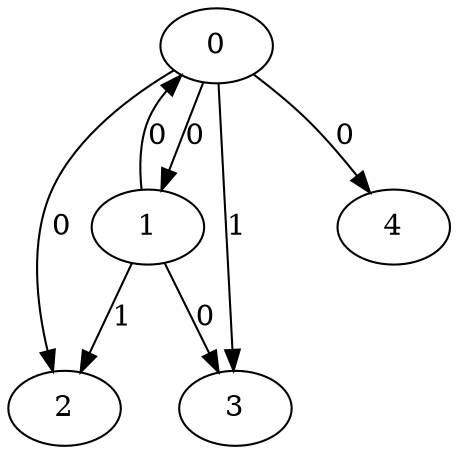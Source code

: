 // Source:50 Canonical: -1 0 0 1 0 0 -1 1 0 -1 -1 -1 -1 -1 -1 -1 -1 -1 -1 -1 -1 -1 -1 -1 -1
digraph HRA_from_50_graph_000 {
  0 -> 1 [label="0"];
  0 -> 2 [label="0"];
  0 -> 3 [label="1"];
  1 -> 0 [label="0"];
  1 -> 2 [label="1"];
  1 -> 3 [label="0"];
  0 -> 4 [label="0"];
}

// Source:50 Canonical: -1 0 0 1 0 0 -1 1 0 -1 -1 -1 -1 -1 -1 -1 -1 -1 -1 -1 0 -1 -1 -1 -1
digraph HRA_from_50_graph_001 {
  0 -> 1 [label="0"];
  0 -> 2 [label="0"];
  0 -> 3 [label="1"];
  1 -> 0 [label="0"];
  1 -> 2 [label="1"];
  1 -> 3 [label="0"];
  0 -> 4 [label="0"];
  4 -> 0 [label="0"];
}

// Source:50 Canonical: -1 0 0 1 -1 0 -1 1 0 0 -1 -1 -1 -1 -1 -1 -1 -1 -1 -1 -1 -1 -1 -1 -1
digraph HRA_from_50_graph_002 {
  0 -> 1 [label="0"];
  0 -> 2 [label="0"];
  0 -> 3 [label="1"];
  1 -> 0 [label="0"];
  1 -> 2 [label="1"];
  1 -> 3 [label="0"];
  1 -> 4 [label="0"];
}

// Source:50 Canonical: -1 0 0 1 0 0 -1 1 0 0 -1 -1 -1 -1 -1 -1 -1 -1 -1 -1 -1 -1 -1 -1 -1
digraph HRA_from_50_graph_003 {
  0 -> 1 [label="0"];
  0 -> 2 [label="0"];
  0 -> 3 [label="1"];
  1 -> 0 [label="0"];
  1 -> 2 [label="1"];
  1 -> 3 [label="0"];
  0 -> 4 [label="0"];
  1 -> 4 [label="0"];
}

// Source:50 Canonical: -1 0 0 1 -1 0 -1 1 0 0 -1 -1 -1 -1 -1 -1 -1 -1 -1 -1 0 -1 -1 -1 -1
digraph HRA_from_50_graph_004 {
  0 -> 1 [label="0"];
  0 -> 2 [label="0"];
  0 -> 3 [label="1"];
  1 -> 0 [label="0"];
  1 -> 2 [label="1"];
  1 -> 3 [label="0"];
  4 -> 0 [label="0"];
  1 -> 4 [label="0"];
}

// Source:50 Canonical: -1 0 0 1 0 0 -1 1 0 0 -1 -1 -1 -1 -1 -1 -1 -1 -1 -1 0 -1 -1 -1 -1
digraph HRA_from_50_graph_005 {
  0 -> 1 [label="0"];
  0 -> 2 [label="0"];
  0 -> 3 [label="1"];
  1 -> 0 [label="0"];
  1 -> 2 [label="1"];
  1 -> 3 [label="0"];
  0 -> 4 [label="0"];
  4 -> 0 [label="0"];
  1 -> 4 [label="0"];
}

// Source:50 Canonical: -1 0 0 1 0 0 -1 1 0 -1 -1 -1 -1 -1 -1 -1 -1 -1 -1 -1 -1 0 -1 -1 -1
digraph HRA_from_50_graph_006 {
  0 -> 1 [label="0"];
  0 -> 2 [label="0"];
  0 -> 3 [label="1"];
  1 -> 0 [label="0"];
  1 -> 2 [label="1"];
  1 -> 3 [label="0"];
  0 -> 4 [label="0"];
  4 -> 1 [label="0"];
}

// Source:50 Canonical: -1 0 0 1 0 0 -1 1 0 -1 -1 -1 -1 -1 -1 -1 -1 -1 -1 -1 0 0 -1 -1 -1
digraph HRA_from_50_graph_007 {
  0 -> 1 [label="0"];
  0 -> 2 [label="0"];
  0 -> 3 [label="1"];
  1 -> 0 [label="0"];
  1 -> 2 [label="1"];
  1 -> 3 [label="0"];
  0 -> 4 [label="0"];
  4 -> 0 [label="0"];
  4 -> 1 [label="0"];
}

// Source:50 Canonical: -1 0 0 1 -1 0 -1 1 0 0 -1 -1 -1 -1 -1 -1 -1 -1 -1 -1 -1 0 -1 -1 -1
digraph HRA_from_50_graph_008 {
  0 -> 1 [label="0"];
  0 -> 2 [label="0"];
  0 -> 3 [label="1"];
  1 -> 0 [label="0"];
  1 -> 2 [label="1"];
  1 -> 3 [label="0"];
  1 -> 4 [label="0"];
  4 -> 1 [label="0"];
}

// Source:50 Canonical: -1 0 0 1 0 0 -1 1 0 0 -1 -1 -1 -1 -1 -1 -1 -1 -1 -1 -1 0 -1 -1 -1
digraph HRA_from_50_graph_009 {
  0 -> 1 [label="0"];
  0 -> 2 [label="0"];
  0 -> 3 [label="1"];
  1 -> 0 [label="0"];
  1 -> 2 [label="1"];
  1 -> 3 [label="0"];
  0 -> 4 [label="0"];
  1 -> 4 [label="0"];
  4 -> 1 [label="0"];
}

// Source:50 Canonical: -1 0 0 1 -1 0 -1 1 0 0 -1 -1 -1 -1 -1 -1 -1 -1 -1 -1 0 0 -1 -1 -1
digraph HRA_from_50_graph_010 {
  0 -> 1 [label="0"];
  0 -> 2 [label="0"];
  0 -> 3 [label="1"];
  1 -> 0 [label="0"];
  1 -> 2 [label="1"];
  1 -> 3 [label="0"];
  4 -> 0 [label="0"];
  1 -> 4 [label="0"];
  4 -> 1 [label="0"];
}

// Source:50 Canonical: -1 0 0 1 0 0 -1 1 0 0 -1 -1 -1 -1 -1 -1 -1 -1 -1 -1 0 0 -1 -1 -1
digraph HRA_from_50_graph_011 {
  0 -> 1 [label="0"];
  0 -> 2 [label="0"];
  0 -> 3 [label="1"];
  1 -> 0 [label="0"];
  1 -> 2 [label="1"];
  1 -> 3 [label="0"];
  0 -> 4 [label="0"];
  4 -> 0 [label="0"];
  1 -> 4 [label="0"];
  4 -> 1 [label="0"];
}

// Source:50 Canonical: -1 0 0 1 -1 0 -1 1 0 -1 -1 -1 -1 -1 0 -1 -1 -1 -1 -1 -1 -1 -1 -1 -1
digraph HRA_from_50_graph_012 {
  0 -> 1 [label="0"];
  0 -> 2 [label="0"];
  0 -> 3 [label="1"];
  1 -> 0 [label="0"];
  1 -> 2 [label="1"];
  1 -> 3 [label="0"];
  2 -> 4 [label="0"];
}

// Source:50 Canonical: -1 0 0 1 0 0 -1 1 0 -1 -1 -1 -1 -1 0 -1 -1 -1 -1 -1 -1 -1 -1 -1 -1
digraph HRA_from_50_graph_013 {
  0 -> 1 [label="0"];
  0 -> 2 [label="0"];
  0 -> 3 [label="1"];
  1 -> 0 [label="0"];
  1 -> 2 [label="1"];
  1 -> 3 [label="0"];
  0 -> 4 [label="0"];
  2 -> 4 [label="0"];
}

// Source:50 Canonical: -1 0 0 1 -1 0 -1 1 0 -1 -1 -1 -1 -1 0 -1 -1 -1 -1 -1 0 -1 -1 -1 -1
digraph HRA_from_50_graph_014 {
  0 -> 1 [label="0"];
  0 -> 2 [label="0"];
  0 -> 3 [label="1"];
  1 -> 0 [label="0"];
  1 -> 2 [label="1"];
  1 -> 3 [label="0"];
  4 -> 0 [label="0"];
  2 -> 4 [label="0"];
}

// Source:50 Canonical: -1 0 0 1 0 0 -1 1 0 -1 -1 -1 -1 -1 0 -1 -1 -1 -1 -1 0 -1 -1 -1 -1
digraph HRA_from_50_graph_015 {
  0 -> 1 [label="0"];
  0 -> 2 [label="0"];
  0 -> 3 [label="1"];
  1 -> 0 [label="0"];
  1 -> 2 [label="1"];
  1 -> 3 [label="0"];
  0 -> 4 [label="0"];
  4 -> 0 [label="0"];
  2 -> 4 [label="0"];
}

// Source:50 Canonical: -1 0 0 1 -1 0 -1 1 0 0 -1 -1 -1 -1 0 -1 -1 -1 -1 -1 -1 -1 -1 -1 -1
digraph HRA_from_50_graph_016 {
  0 -> 1 [label="0"];
  0 -> 2 [label="0"];
  0 -> 3 [label="1"];
  1 -> 0 [label="0"];
  1 -> 2 [label="1"];
  1 -> 3 [label="0"];
  1 -> 4 [label="0"];
  2 -> 4 [label="0"];
}

// Source:50 Canonical: -1 0 0 1 0 0 -1 1 0 0 -1 -1 -1 -1 0 -1 -1 -1 -1 -1 -1 -1 -1 -1 -1
digraph HRA_from_50_graph_017 {
  0 -> 1 [label="0"];
  0 -> 2 [label="0"];
  0 -> 3 [label="1"];
  1 -> 0 [label="0"];
  1 -> 2 [label="1"];
  1 -> 3 [label="0"];
  0 -> 4 [label="0"];
  1 -> 4 [label="0"];
  2 -> 4 [label="0"];
}

// Source:50 Canonical: -1 0 0 1 -1 0 -1 1 0 0 -1 -1 -1 -1 0 -1 -1 -1 -1 -1 0 -1 -1 -1 -1
digraph HRA_from_50_graph_018 {
  0 -> 1 [label="0"];
  0 -> 2 [label="0"];
  0 -> 3 [label="1"];
  1 -> 0 [label="0"];
  1 -> 2 [label="1"];
  1 -> 3 [label="0"];
  4 -> 0 [label="0"];
  1 -> 4 [label="0"];
  2 -> 4 [label="0"];
}

// Source:50 Canonical: -1 0 0 1 0 0 -1 1 0 0 -1 -1 -1 -1 0 -1 -1 -1 -1 -1 0 -1 -1 -1 -1
digraph HRA_from_50_graph_019 {
  0 -> 1 [label="0"];
  0 -> 2 [label="0"];
  0 -> 3 [label="1"];
  1 -> 0 [label="0"];
  1 -> 2 [label="1"];
  1 -> 3 [label="0"];
  0 -> 4 [label="0"];
  4 -> 0 [label="0"];
  1 -> 4 [label="0"];
  2 -> 4 [label="0"];
}

// Source:50 Canonical: -1 0 0 1 -1 0 -1 1 0 -1 -1 -1 -1 -1 0 -1 -1 -1 -1 -1 -1 0 -1 -1 -1
digraph HRA_from_50_graph_020 {
  0 -> 1 [label="0"];
  0 -> 2 [label="0"];
  0 -> 3 [label="1"];
  1 -> 0 [label="0"];
  1 -> 2 [label="1"];
  1 -> 3 [label="0"];
  4 -> 1 [label="0"];
  2 -> 4 [label="0"];
}

// Source:50 Canonical: -1 0 0 1 0 0 -1 1 0 -1 -1 -1 -1 -1 0 -1 -1 -1 -1 -1 -1 0 -1 -1 -1
digraph HRA_from_50_graph_021 {
  0 -> 1 [label="0"];
  0 -> 2 [label="0"];
  0 -> 3 [label="1"];
  1 -> 0 [label="0"];
  1 -> 2 [label="1"];
  1 -> 3 [label="0"];
  0 -> 4 [label="0"];
  4 -> 1 [label="0"];
  2 -> 4 [label="0"];
}

// Source:50 Canonical: -1 0 0 1 -1 0 -1 1 0 -1 -1 -1 -1 -1 0 -1 -1 -1 -1 -1 0 0 -1 -1 -1
digraph HRA_from_50_graph_022 {
  0 -> 1 [label="0"];
  0 -> 2 [label="0"];
  0 -> 3 [label="1"];
  1 -> 0 [label="0"];
  1 -> 2 [label="1"];
  1 -> 3 [label="0"];
  4 -> 0 [label="0"];
  4 -> 1 [label="0"];
  2 -> 4 [label="0"];
}

// Source:50 Canonical: -1 0 0 1 0 0 -1 1 0 -1 -1 -1 -1 -1 0 -1 -1 -1 -1 -1 0 0 -1 -1 -1
digraph HRA_from_50_graph_023 {
  0 -> 1 [label="0"];
  0 -> 2 [label="0"];
  0 -> 3 [label="1"];
  1 -> 0 [label="0"];
  1 -> 2 [label="1"];
  1 -> 3 [label="0"];
  0 -> 4 [label="0"];
  4 -> 0 [label="0"];
  4 -> 1 [label="0"];
  2 -> 4 [label="0"];
}

// Source:50 Canonical: -1 0 0 1 -1 0 -1 1 0 0 -1 -1 -1 -1 0 -1 -1 -1 -1 -1 -1 0 -1 -1 -1
digraph HRA_from_50_graph_024 {
  0 -> 1 [label="0"];
  0 -> 2 [label="0"];
  0 -> 3 [label="1"];
  1 -> 0 [label="0"];
  1 -> 2 [label="1"];
  1 -> 3 [label="0"];
  1 -> 4 [label="0"];
  4 -> 1 [label="0"];
  2 -> 4 [label="0"];
}

// Source:50 Canonical: -1 0 0 1 0 0 -1 1 0 0 -1 -1 -1 -1 0 -1 -1 -1 -1 -1 -1 0 -1 -1 -1
digraph HRA_from_50_graph_025 {
  0 -> 1 [label="0"];
  0 -> 2 [label="0"];
  0 -> 3 [label="1"];
  1 -> 0 [label="0"];
  1 -> 2 [label="1"];
  1 -> 3 [label="0"];
  0 -> 4 [label="0"];
  1 -> 4 [label="0"];
  4 -> 1 [label="0"];
  2 -> 4 [label="0"];
}

// Source:50 Canonical: -1 0 0 1 -1 0 -1 1 0 0 -1 -1 -1 -1 0 -1 -1 -1 -1 -1 0 0 -1 -1 -1
digraph HRA_from_50_graph_026 {
  0 -> 1 [label="0"];
  0 -> 2 [label="0"];
  0 -> 3 [label="1"];
  1 -> 0 [label="0"];
  1 -> 2 [label="1"];
  1 -> 3 [label="0"];
  4 -> 0 [label="0"];
  1 -> 4 [label="0"];
  4 -> 1 [label="0"];
  2 -> 4 [label="0"];
}

// Source:50 Canonical: -1 0 0 1 0 0 -1 1 0 0 -1 -1 -1 -1 0 -1 -1 -1 -1 -1 0 0 -1 -1 -1
digraph HRA_from_50_graph_027 {
  0 -> 1 [label="0"];
  0 -> 2 [label="0"];
  0 -> 3 [label="1"];
  1 -> 0 [label="0"];
  1 -> 2 [label="1"];
  1 -> 3 [label="0"];
  0 -> 4 [label="0"];
  4 -> 0 [label="0"];
  1 -> 4 [label="0"];
  4 -> 1 [label="0"];
  2 -> 4 [label="0"];
}

// Source:50 Canonical: -1 0 0 1 0 0 -1 1 0 -1 -1 -1 -1 -1 -1 -1 -1 -1 -1 -1 -1 -1 0 -1 -1
digraph HRA_from_50_graph_028 {
  0 -> 1 [label="0"];
  0 -> 2 [label="0"];
  0 -> 3 [label="1"];
  1 -> 0 [label="0"];
  1 -> 2 [label="1"];
  1 -> 3 [label="0"];
  0 -> 4 [label="0"];
  4 -> 2 [label="0"];
}

// Source:50 Canonical: -1 0 0 1 0 0 -1 1 0 -1 -1 -1 -1 -1 -1 -1 -1 -1 -1 -1 0 -1 0 -1 -1
digraph HRA_from_50_graph_029 {
  0 -> 1 [label="0"];
  0 -> 2 [label="0"];
  0 -> 3 [label="1"];
  1 -> 0 [label="0"];
  1 -> 2 [label="1"];
  1 -> 3 [label="0"];
  0 -> 4 [label="0"];
  4 -> 0 [label="0"];
  4 -> 2 [label="0"];
}

// Source:50 Canonical: -1 0 0 1 -1 0 -1 1 0 0 -1 -1 -1 -1 -1 -1 -1 -1 -1 -1 -1 -1 0 -1 -1
digraph HRA_from_50_graph_030 {
  0 -> 1 [label="0"];
  0 -> 2 [label="0"];
  0 -> 3 [label="1"];
  1 -> 0 [label="0"];
  1 -> 2 [label="1"];
  1 -> 3 [label="0"];
  1 -> 4 [label="0"];
  4 -> 2 [label="0"];
}

// Source:50 Canonical: -1 0 0 1 0 0 -1 1 0 0 -1 -1 -1 -1 -1 -1 -1 -1 -1 -1 -1 -1 0 -1 -1
digraph HRA_from_50_graph_031 {
  0 -> 1 [label="0"];
  0 -> 2 [label="0"];
  0 -> 3 [label="1"];
  1 -> 0 [label="0"];
  1 -> 2 [label="1"];
  1 -> 3 [label="0"];
  0 -> 4 [label="0"];
  1 -> 4 [label="0"];
  4 -> 2 [label="0"];
}

// Source:50 Canonical: -1 0 0 1 -1 0 -1 1 0 0 -1 -1 -1 -1 -1 -1 -1 -1 -1 -1 0 -1 0 -1 -1
digraph HRA_from_50_graph_032 {
  0 -> 1 [label="0"];
  0 -> 2 [label="0"];
  0 -> 3 [label="1"];
  1 -> 0 [label="0"];
  1 -> 2 [label="1"];
  1 -> 3 [label="0"];
  4 -> 0 [label="0"];
  1 -> 4 [label="0"];
  4 -> 2 [label="0"];
}

// Source:50 Canonical: -1 0 0 1 0 0 -1 1 0 0 -1 -1 -1 -1 -1 -1 -1 -1 -1 -1 0 -1 0 -1 -1
digraph HRA_from_50_graph_033 {
  0 -> 1 [label="0"];
  0 -> 2 [label="0"];
  0 -> 3 [label="1"];
  1 -> 0 [label="0"];
  1 -> 2 [label="1"];
  1 -> 3 [label="0"];
  0 -> 4 [label="0"];
  4 -> 0 [label="0"];
  1 -> 4 [label="0"];
  4 -> 2 [label="0"];
}

// Source:50 Canonical: -1 0 0 1 0 0 -1 1 0 -1 -1 -1 -1 -1 -1 -1 -1 -1 -1 -1 -1 0 0 -1 -1
digraph HRA_from_50_graph_034 {
  0 -> 1 [label="0"];
  0 -> 2 [label="0"];
  0 -> 3 [label="1"];
  1 -> 0 [label="0"];
  1 -> 2 [label="1"];
  1 -> 3 [label="0"];
  0 -> 4 [label="0"];
  4 -> 1 [label="0"];
  4 -> 2 [label="0"];
}

// Source:50 Canonical: -1 0 0 1 0 0 -1 1 0 -1 -1 -1 -1 -1 -1 -1 -1 -1 -1 -1 0 0 0 -1 -1
digraph HRA_from_50_graph_035 {
  0 -> 1 [label="0"];
  0 -> 2 [label="0"];
  0 -> 3 [label="1"];
  1 -> 0 [label="0"];
  1 -> 2 [label="1"];
  1 -> 3 [label="0"];
  0 -> 4 [label="0"];
  4 -> 0 [label="0"];
  4 -> 1 [label="0"];
  4 -> 2 [label="0"];
}

// Source:50 Canonical: -1 0 0 1 -1 0 -1 1 0 0 -1 -1 -1 -1 -1 -1 -1 -1 -1 -1 -1 0 0 -1 -1
digraph HRA_from_50_graph_036 {
  0 -> 1 [label="0"];
  0 -> 2 [label="0"];
  0 -> 3 [label="1"];
  1 -> 0 [label="0"];
  1 -> 2 [label="1"];
  1 -> 3 [label="0"];
  1 -> 4 [label="0"];
  4 -> 1 [label="0"];
  4 -> 2 [label="0"];
}

// Source:50 Canonical: -1 0 0 1 0 0 -1 1 0 0 -1 -1 -1 -1 -1 -1 -1 -1 -1 -1 -1 0 0 -1 -1
digraph HRA_from_50_graph_037 {
  0 -> 1 [label="0"];
  0 -> 2 [label="0"];
  0 -> 3 [label="1"];
  1 -> 0 [label="0"];
  1 -> 2 [label="1"];
  1 -> 3 [label="0"];
  0 -> 4 [label="0"];
  1 -> 4 [label="0"];
  4 -> 1 [label="0"];
  4 -> 2 [label="0"];
}

// Source:50 Canonical: -1 0 0 1 -1 0 -1 1 0 0 -1 -1 -1 -1 -1 -1 -1 -1 -1 -1 0 0 0 -1 -1
digraph HRA_from_50_graph_038 {
  0 -> 1 [label="0"];
  0 -> 2 [label="0"];
  0 -> 3 [label="1"];
  1 -> 0 [label="0"];
  1 -> 2 [label="1"];
  1 -> 3 [label="0"];
  4 -> 0 [label="0"];
  1 -> 4 [label="0"];
  4 -> 1 [label="0"];
  4 -> 2 [label="0"];
}

// Source:50 Canonical: -1 0 0 1 0 0 -1 1 0 0 -1 -1 -1 -1 -1 -1 -1 -1 -1 -1 0 0 0 -1 -1
digraph HRA_from_50_graph_039 {
  0 -> 1 [label="0"];
  0 -> 2 [label="0"];
  0 -> 3 [label="1"];
  1 -> 0 [label="0"];
  1 -> 2 [label="1"];
  1 -> 3 [label="0"];
  0 -> 4 [label="0"];
  4 -> 0 [label="0"];
  1 -> 4 [label="0"];
  4 -> 1 [label="0"];
  4 -> 2 [label="0"];
}

// Source:50 Canonical: -1 0 0 1 -1 0 -1 1 0 -1 -1 -1 -1 -1 0 -1 -1 -1 -1 -1 -1 -1 0 -1 -1
digraph HRA_from_50_graph_040 {
  0 -> 1 [label="0"];
  0 -> 2 [label="0"];
  0 -> 3 [label="1"];
  1 -> 0 [label="0"];
  1 -> 2 [label="1"];
  1 -> 3 [label="0"];
  2 -> 4 [label="0"];
  4 -> 2 [label="0"];
}

// Source:50 Canonical: -1 0 0 1 0 0 -1 1 0 -1 -1 -1 -1 -1 0 -1 -1 -1 -1 -1 -1 -1 0 -1 -1
digraph HRA_from_50_graph_041 {
  0 -> 1 [label="0"];
  0 -> 2 [label="0"];
  0 -> 3 [label="1"];
  1 -> 0 [label="0"];
  1 -> 2 [label="1"];
  1 -> 3 [label="0"];
  0 -> 4 [label="0"];
  2 -> 4 [label="0"];
  4 -> 2 [label="0"];
}

// Source:50 Canonical: -1 0 0 1 -1 0 -1 1 0 -1 -1 -1 -1 -1 0 -1 -1 -1 -1 -1 0 -1 0 -1 -1
digraph HRA_from_50_graph_042 {
  0 -> 1 [label="0"];
  0 -> 2 [label="0"];
  0 -> 3 [label="1"];
  1 -> 0 [label="0"];
  1 -> 2 [label="1"];
  1 -> 3 [label="0"];
  4 -> 0 [label="0"];
  2 -> 4 [label="0"];
  4 -> 2 [label="0"];
}

// Source:50 Canonical: -1 0 0 1 0 0 -1 1 0 -1 -1 -1 -1 -1 0 -1 -1 -1 -1 -1 0 -1 0 -1 -1
digraph HRA_from_50_graph_043 {
  0 -> 1 [label="0"];
  0 -> 2 [label="0"];
  0 -> 3 [label="1"];
  1 -> 0 [label="0"];
  1 -> 2 [label="1"];
  1 -> 3 [label="0"];
  0 -> 4 [label="0"];
  4 -> 0 [label="0"];
  2 -> 4 [label="0"];
  4 -> 2 [label="0"];
}

// Source:50 Canonical: -1 0 0 1 -1 0 -1 1 0 0 -1 -1 -1 -1 0 -1 -1 -1 -1 -1 -1 -1 0 -1 -1
digraph HRA_from_50_graph_044 {
  0 -> 1 [label="0"];
  0 -> 2 [label="0"];
  0 -> 3 [label="1"];
  1 -> 0 [label="0"];
  1 -> 2 [label="1"];
  1 -> 3 [label="0"];
  1 -> 4 [label="0"];
  2 -> 4 [label="0"];
  4 -> 2 [label="0"];
}

// Source:50 Canonical: -1 0 0 1 0 0 -1 1 0 0 -1 -1 -1 -1 0 -1 -1 -1 -1 -1 -1 -1 0 -1 -1
digraph HRA_from_50_graph_045 {
  0 -> 1 [label="0"];
  0 -> 2 [label="0"];
  0 -> 3 [label="1"];
  1 -> 0 [label="0"];
  1 -> 2 [label="1"];
  1 -> 3 [label="0"];
  0 -> 4 [label="0"];
  1 -> 4 [label="0"];
  2 -> 4 [label="0"];
  4 -> 2 [label="0"];
}

// Source:50 Canonical: -1 0 0 1 -1 0 -1 1 0 0 -1 -1 -1 -1 0 -1 -1 -1 -1 -1 0 -1 0 -1 -1
digraph HRA_from_50_graph_046 {
  0 -> 1 [label="0"];
  0 -> 2 [label="0"];
  0 -> 3 [label="1"];
  1 -> 0 [label="0"];
  1 -> 2 [label="1"];
  1 -> 3 [label="0"];
  4 -> 0 [label="0"];
  1 -> 4 [label="0"];
  2 -> 4 [label="0"];
  4 -> 2 [label="0"];
}

// Source:50 Canonical: -1 0 0 1 0 0 -1 1 0 0 -1 -1 -1 -1 0 -1 -1 -1 -1 -1 0 -1 0 -1 -1
digraph HRA_from_50_graph_047 {
  0 -> 1 [label="0"];
  0 -> 2 [label="0"];
  0 -> 3 [label="1"];
  1 -> 0 [label="0"];
  1 -> 2 [label="1"];
  1 -> 3 [label="0"];
  0 -> 4 [label="0"];
  4 -> 0 [label="0"];
  1 -> 4 [label="0"];
  2 -> 4 [label="0"];
  4 -> 2 [label="0"];
}

// Source:50 Canonical: -1 0 0 1 -1 0 -1 1 0 -1 -1 -1 -1 -1 0 -1 -1 -1 -1 -1 -1 0 0 -1 -1
digraph HRA_from_50_graph_048 {
  0 -> 1 [label="0"];
  0 -> 2 [label="0"];
  0 -> 3 [label="1"];
  1 -> 0 [label="0"];
  1 -> 2 [label="1"];
  1 -> 3 [label="0"];
  4 -> 1 [label="0"];
  2 -> 4 [label="0"];
  4 -> 2 [label="0"];
}

// Source:50 Canonical: -1 0 0 1 0 0 -1 1 0 -1 -1 -1 -1 -1 0 -1 -1 -1 -1 -1 -1 0 0 -1 -1
digraph HRA_from_50_graph_049 {
  0 -> 1 [label="0"];
  0 -> 2 [label="0"];
  0 -> 3 [label="1"];
  1 -> 0 [label="0"];
  1 -> 2 [label="1"];
  1 -> 3 [label="0"];
  0 -> 4 [label="0"];
  4 -> 1 [label="0"];
  2 -> 4 [label="0"];
  4 -> 2 [label="0"];
}

// Source:50 Canonical: -1 0 0 1 -1 0 -1 1 0 -1 -1 -1 -1 -1 0 -1 -1 -1 -1 -1 0 0 0 -1 -1
digraph HRA_from_50_graph_050 {
  0 -> 1 [label="0"];
  0 -> 2 [label="0"];
  0 -> 3 [label="1"];
  1 -> 0 [label="0"];
  1 -> 2 [label="1"];
  1 -> 3 [label="0"];
  4 -> 0 [label="0"];
  4 -> 1 [label="0"];
  2 -> 4 [label="0"];
  4 -> 2 [label="0"];
}

// Source:50 Canonical: -1 0 0 1 0 0 -1 1 0 -1 -1 -1 -1 -1 0 -1 -1 -1 -1 -1 0 0 0 -1 -1
digraph HRA_from_50_graph_051 {
  0 -> 1 [label="0"];
  0 -> 2 [label="0"];
  0 -> 3 [label="1"];
  1 -> 0 [label="0"];
  1 -> 2 [label="1"];
  1 -> 3 [label="0"];
  0 -> 4 [label="0"];
  4 -> 0 [label="0"];
  4 -> 1 [label="0"];
  2 -> 4 [label="0"];
  4 -> 2 [label="0"];
}

// Source:50 Canonical: -1 0 0 1 -1 0 -1 1 0 0 -1 -1 -1 -1 0 -1 -1 -1 -1 -1 -1 0 0 -1 -1
digraph HRA_from_50_graph_052 {
  0 -> 1 [label="0"];
  0 -> 2 [label="0"];
  0 -> 3 [label="1"];
  1 -> 0 [label="0"];
  1 -> 2 [label="1"];
  1 -> 3 [label="0"];
  1 -> 4 [label="0"];
  4 -> 1 [label="0"];
  2 -> 4 [label="0"];
  4 -> 2 [label="0"];
}

// Source:50 Canonical: -1 0 0 1 0 0 -1 1 0 0 -1 -1 -1 -1 0 -1 -1 -1 -1 -1 -1 0 0 -1 -1
digraph HRA_from_50_graph_053 {
  0 -> 1 [label="0"];
  0 -> 2 [label="0"];
  0 -> 3 [label="1"];
  1 -> 0 [label="0"];
  1 -> 2 [label="1"];
  1 -> 3 [label="0"];
  0 -> 4 [label="0"];
  1 -> 4 [label="0"];
  4 -> 1 [label="0"];
  2 -> 4 [label="0"];
  4 -> 2 [label="0"];
}

// Source:50 Canonical: -1 0 0 1 -1 0 -1 1 0 0 -1 -1 -1 -1 0 -1 -1 -1 -1 -1 0 0 0 -1 -1
digraph HRA_from_50_graph_054 {
  0 -> 1 [label="0"];
  0 -> 2 [label="0"];
  0 -> 3 [label="1"];
  1 -> 0 [label="0"];
  1 -> 2 [label="1"];
  1 -> 3 [label="0"];
  4 -> 0 [label="0"];
  1 -> 4 [label="0"];
  4 -> 1 [label="0"];
  2 -> 4 [label="0"];
  4 -> 2 [label="0"];
}

// Source:50 Canonical: -1 0 0 1 0 0 -1 1 0 0 -1 -1 -1 -1 0 -1 -1 -1 -1 -1 0 0 0 -1 -1
digraph HRA_from_50_graph_055 {
  0 -> 1 [label="0"];
  0 -> 2 [label="0"];
  0 -> 3 [label="1"];
  1 -> 0 [label="0"];
  1 -> 2 [label="1"];
  1 -> 3 [label="0"];
  0 -> 4 [label="0"];
  4 -> 0 [label="0"];
  1 -> 4 [label="0"];
  4 -> 1 [label="0"];
  2 -> 4 [label="0"];
  4 -> 2 [label="0"];
}

// Source:50 Canonical: -1 0 0 1 -1 0 -1 1 0 -1 -1 -1 -1 -1 -1 -1 -1 -1 -1 0 -1 -1 -1 -1 -1
digraph HRA_from_50_graph_056 {
  0 -> 1 [label="0"];
  0 -> 2 [label="0"];
  0 -> 3 [label="1"];
  1 -> 0 [label="0"];
  1 -> 2 [label="1"];
  1 -> 3 [label="0"];
  3 -> 4 [label="0"];
}

// Source:50 Canonical: -1 0 0 1 0 0 -1 1 0 -1 -1 -1 -1 -1 -1 -1 -1 -1 -1 0 -1 -1 -1 -1 -1
digraph HRA_from_50_graph_057 {
  0 -> 1 [label="0"];
  0 -> 2 [label="0"];
  0 -> 3 [label="1"];
  1 -> 0 [label="0"];
  1 -> 2 [label="1"];
  1 -> 3 [label="0"];
  0 -> 4 [label="0"];
  3 -> 4 [label="0"];
}

// Source:50 Canonical: -1 0 0 1 -1 0 -1 1 0 -1 -1 -1 -1 -1 -1 -1 -1 -1 -1 0 0 -1 -1 -1 -1
digraph HRA_from_50_graph_058 {
  0 -> 1 [label="0"];
  0 -> 2 [label="0"];
  0 -> 3 [label="1"];
  1 -> 0 [label="0"];
  1 -> 2 [label="1"];
  1 -> 3 [label="0"];
  4 -> 0 [label="0"];
  3 -> 4 [label="0"];
}

// Source:50 Canonical: -1 0 0 1 0 0 -1 1 0 -1 -1 -1 -1 -1 -1 -1 -1 -1 -1 0 0 -1 -1 -1 -1
digraph HRA_from_50_graph_059 {
  0 -> 1 [label="0"];
  0 -> 2 [label="0"];
  0 -> 3 [label="1"];
  1 -> 0 [label="0"];
  1 -> 2 [label="1"];
  1 -> 3 [label="0"];
  0 -> 4 [label="0"];
  4 -> 0 [label="0"];
  3 -> 4 [label="0"];
}

// Source:50 Canonical: -1 0 0 1 -1 0 -1 1 0 0 -1 -1 -1 -1 -1 -1 -1 -1 -1 0 -1 -1 -1 -1 -1
digraph HRA_from_50_graph_060 {
  0 -> 1 [label="0"];
  0 -> 2 [label="0"];
  0 -> 3 [label="1"];
  1 -> 0 [label="0"];
  1 -> 2 [label="1"];
  1 -> 3 [label="0"];
  1 -> 4 [label="0"];
  3 -> 4 [label="0"];
}

// Source:50 Canonical: -1 0 0 1 0 0 -1 1 0 0 -1 -1 -1 -1 -1 -1 -1 -1 -1 0 -1 -1 -1 -1 -1
digraph HRA_from_50_graph_061 {
  0 -> 1 [label="0"];
  0 -> 2 [label="0"];
  0 -> 3 [label="1"];
  1 -> 0 [label="0"];
  1 -> 2 [label="1"];
  1 -> 3 [label="0"];
  0 -> 4 [label="0"];
  1 -> 4 [label="0"];
  3 -> 4 [label="0"];
}

// Source:50 Canonical: -1 0 0 1 -1 0 -1 1 0 0 -1 -1 -1 -1 -1 -1 -1 -1 -1 0 0 -1 -1 -1 -1
digraph HRA_from_50_graph_062 {
  0 -> 1 [label="0"];
  0 -> 2 [label="0"];
  0 -> 3 [label="1"];
  1 -> 0 [label="0"];
  1 -> 2 [label="1"];
  1 -> 3 [label="0"];
  4 -> 0 [label="0"];
  1 -> 4 [label="0"];
  3 -> 4 [label="0"];
}

// Source:50 Canonical: -1 0 0 1 0 0 -1 1 0 0 -1 -1 -1 -1 -1 -1 -1 -1 -1 0 0 -1 -1 -1 -1
digraph HRA_from_50_graph_063 {
  0 -> 1 [label="0"];
  0 -> 2 [label="0"];
  0 -> 3 [label="1"];
  1 -> 0 [label="0"];
  1 -> 2 [label="1"];
  1 -> 3 [label="0"];
  0 -> 4 [label="0"];
  4 -> 0 [label="0"];
  1 -> 4 [label="0"];
  3 -> 4 [label="0"];
}

// Source:50 Canonical: -1 0 0 1 -1 0 -1 1 0 -1 -1 -1 -1 -1 -1 -1 -1 -1 -1 0 -1 0 -1 -1 -1
digraph HRA_from_50_graph_064 {
  0 -> 1 [label="0"];
  0 -> 2 [label="0"];
  0 -> 3 [label="1"];
  1 -> 0 [label="0"];
  1 -> 2 [label="1"];
  1 -> 3 [label="0"];
  4 -> 1 [label="0"];
  3 -> 4 [label="0"];
}

// Source:50 Canonical: -1 0 0 1 0 0 -1 1 0 -1 -1 -1 -1 -1 -1 -1 -1 -1 -1 0 -1 0 -1 -1 -1
digraph HRA_from_50_graph_065 {
  0 -> 1 [label="0"];
  0 -> 2 [label="0"];
  0 -> 3 [label="1"];
  1 -> 0 [label="0"];
  1 -> 2 [label="1"];
  1 -> 3 [label="0"];
  0 -> 4 [label="0"];
  4 -> 1 [label="0"];
  3 -> 4 [label="0"];
}

// Source:50 Canonical: -1 0 0 1 -1 0 -1 1 0 -1 -1 -1 -1 -1 -1 -1 -1 -1 -1 0 0 0 -1 -1 -1
digraph HRA_from_50_graph_066 {
  0 -> 1 [label="0"];
  0 -> 2 [label="0"];
  0 -> 3 [label="1"];
  1 -> 0 [label="0"];
  1 -> 2 [label="1"];
  1 -> 3 [label="0"];
  4 -> 0 [label="0"];
  4 -> 1 [label="0"];
  3 -> 4 [label="0"];
}

// Source:50 Canonical: -1 0 0 1 0 0 -1 1 0 -1 -1 -1 -1 -1 -1 -1 -1 -1 -1 0 0 0 -1 -1 -1
digraph HRA_from_50_graph_067 {
  0 -> 1 [label="0"];
  0 -> 2 [label="0"];
  0 -> 3 [label="1"];
  1 -> 0 [label="0"];
  1 -> 2 [label="1"];
  1 -> 3 [label="0"];
  0 -> 4 [label="0"];
  4 -> 0 [label="0"];
  4 -> 1 [label="0"];
  3 -> 4 [label="0"];
}

// Source:50 Canonical: -1 0 0 1 -1 0 -1 1 0 0 -1 -1 -1 -1 -1 -1 -1 -1 -1 0 -1 0 -1 -1 -1
digraph HRA_from_50_graph_068 {
  0 -> 1 [label="0"];
  0 -> 2 [label="0"];
  0 -> 3 [label="1"];
  1 -> 0 [label="0"];
  1 -> 2 [label="1"];
  1 -> 3 [label="0"];
  1 -> 4 [label="0"];
  4 -> 1 [label="0"];
  3 -> 4 [label="0"];
}

// Source:50 Canonical: -1 0 0 1 0 0 -1 1 0 0 -1 -1 -1 -1 -1 -1 -1 -1 -1 0 -1 0 -1 -1 -1
digraph HRA_from_50_graph_069 {
  0 -> 1 [label="0"];
  0 -> 2 [label="0"];
  0 -> 3 [label="1"];
  1 -> 0 [label="0"];
  1 -> 2 [label="1"];
  1 -> 3 [label="0"];
  0 -> 4 [label="0"];
  1 -> 4 [label="0"];
  4 -> 1 [label="0"];
  3 -> 4 [label="0"];
}

// Source:50 Canonical: -1 0 0 1 -1 0 -1 1 0 0 -1 -1 -1 -1 -1 -1 -1 -1 -1 0 0 0 -1 -1 -1
digraph HRA_from_50_graph_070 {
  0 -> 1 [label="0"];
  0 -> 2 [label="0"];
  0 -> 3 [label="1"];
  1 -> 0 [label="0"];
  1 -> 2 [label="1"];
  1 -> 3 [label="0"];
  4 -> 0 [label="0"];
  1 -> 4 [label="0"];
  4 -> 1 [label="0"];
  3 -> 4 [label="0"];
}

// Source:50 Canonical: -1 0 0 1 0 0 -1 1 0 0 -1 -1 -1 -1 -1 -1 -1 -1 -1 0 0 0 -1 -1 -1
digraph HRA_from_50_graph_071 {
  0 -> 1 [label="0"];
  0 -> 2 [label="0"];
  0 -> 3 [label="1"];
  1 -> 0 [label="0"];
  1 -> 2 [label="1"];
  1 -> 3 [label="0"];
  0 -> 4 [label="0"];
  4 -> 0 [label="0"];
  1 -> 4 [label="0"];
  4 -> 1 [label="0"];
  3 -> 4 [label="0"];
}

// Source:50 Canonical: -1 0 0 1 -1 0 -1 1 0 -1 -1 -1 -1 -1 0 -1 -1 -1 -1 0 -1 -1 -1 -1 -1
digraph HRA_from_50_graph_072 {
  0 -> 1 [label="0"];
  0 -> 2 [label="0"];
  0 -> 3 [label="1"];
  1 -> 0 [label="0"];
  1 -> 2 [label="1"];
  1 -> 3 [label="0"];
  2 -> 4 [label="0"];
  3 -> 4 [label="0"];
}

// Source:50 Canonical: -1 0 0 1 0 0 -1 1 0 -1 -1 -1 -1 -1 0 -1 -1 -1 -1 0 -1 -1 -1 -1 -1
digraph HRA_from_50_graph_073 {
  0 -> 1 [label="0"];
  0 -> 2 [label="0"];
  0 -> 3 [label="1"];
  1 -> 0 [label="0"];
  1 -> 2 [label="1"];
  1 -> 3 [label="0"];
  0 -> 4 [label="0"];
  2 -> 4 [label="0"];
  3 -> 4 [label="0"];
}

// Source:50 Canonical: -1 0 0 1 -1 0 -1 1 0 -1 -1 -1 -1 -1 0 -1 -1 -1 -1 0 0 -1 -1 -1 -1
digraph HRA_from_50_graph_074 {
  0 -> 1 [label="0"];
  0 -> 2 [label="0"];
  0 -> 3 [label="1"];
  1 -> 0 [label="0"];
  1 -> 2 [label="1"];
  1 -> 3 [label="0"];
  4 -> 0 [label="0"];
  2 -> 4 [label="0"];
  3 -> 4 [label="0"];
}

// Source:50 Canonical: -1 0 0 1 0 0 -1 1 0 -1 -1 -1 -1 -1 0 -1 -1 -1 -1 0 0 -1 -1 -1 -1
digraph HRA_from_50_graph_075 {
  0 -> 1 [label="0"];
  0 -> 2 [label="0"];
  0 -> 3 [label="1"];
  1 -> 0 [label="0"];
  1 -> 2 [label="1"];
  1 -> 3 [label="0"];
  0 -> 4 [label="0"];
  4 -> 0 [label="0"];
  2 -> 4 [label="0"];
  3 -> 4 [label="0"];
}

// Source:50 Canonical: -1 0 0 1 -1 0 -1 1 0 0 -1 -1 -1 -1 0 -1 -1 -1 -1 0 -1 -1 -1 -1 -1
digraph HRA_from_50_graph_076 {
  0 -> 1 [label="0"];
  0 -> 2 [label="0"];
  0 -> 3 [label="1"];
  1 -> 0 [label="0"];
  1 -> 2 [label="1"];
  1 -> 3 [label="0"];
  1 -> 4 [label="0"];
  2 -> 4 [label="0"];
  3 -> 4 [label="0"];
}

// Source:50 Canonical: -1 0 0 1 0 0 -1 1 0 0 -1 -1 -1 -1 0 -1 -1 -1 -1 0 -1 -1 -1 -1 -1
digraph HRA_from_50_graph_077 {
  0 -> 1 [label="0"];
  0 -> 2 [label="0"];
  0 -> 3 [label="1"];
  1 -> 0 [label="0"];
  1 -> 2 [label="1"];
  1 -> 3 [label="0"];
  0 -> 4 [label="0"];
  1 -> 4 [label="0"];
  2 -> 4 [label="0"];
  3 -> 4 [label="0"];
}

// Source:50 Canonical: -1 0 0 1 -1 0 -1 1 0 0 -1 -1 -1 -1 0 -1 -1 -1 -1 0 0 -1 -1 -1 -1
digraph HRA_from_50_graph_078 {
  0 -> 1 [label="0"];
  0 -> 2 [label="0"];
  0 -> 3 [label="1"];
  1 -> 0 [label="0"];
  1 -> 2 [label="1"];
  1 -> 3 [label="0"];
  4 -> 0 [label="0"];
  1 -> 4 [label="0"];
  2 -> 4 [label="0"];
  3 -> 4 [label="0"];
}

// Source:50 Canonical: -1 0 0 1 0 0 -1 1 0 0 -1 -1 -1 -1 0 -1 -1 -1 -1 0 0 -1 -1 -1 -1
digraph HRA_from_50_graph_079 {
  0 -> 1 [label="0"];
  0 -> 2 [label="0"];
  0 -> 3 [label="1"];
  1 -> 0 [label="0"];
  1 -> 2 [label="1"];
  1 -> 3 [label="0"];
  0 -> 4 [label="0"];
  4 -> 0 [label="0"];
  1 -> 4 [label="0"];
  2 -> 4 [label="0"];
  3 -> 4 [label="0"];
}

// Source:50 Canonical: -1 0 0 1 -1 0 -1 1 0 -1 -1 -1 -1 -1 0 -1 -1 -1 -1 0 -1 0 -1 -1 -1
digraph HRA_from_50_graph_080 {
  0 -> 1 [label="0"];
  0 -> 2 [label="0"];
  0 -> 3 [label="1"];
  1 -> 0 [label="0"];
  1 -> 2 [label="1"];
  1 -> 3 [label="0"];
  4 -> 1 [label="0"];
  2 -> 4 [label="0"];
  3 -> 4 [label="0"];
}

// Source:50 Canonical: -1 0 0 1 0 0 -1 1 0 -1 -1 -1 -1 -1 0 -1 -1 -1 -1 0 -1 0 -1 -1 -1
digraph HRA_from_50_graph_081 {
  0 -> 1 [label="0"];
  0 -> 2 [label="0"];
  0 -> 3 [label="1"];
  1 -> 0 [label="0"];
  1 -> 2 [label="1"];
  1 -> 3 [label="0"];
  0 -> 4 [label="0"];
  4 -> 1 [label="0"];
  2 -> 4 [label="0"];
  3 -> 4 [label="0"];
}

// Source:50 Canonical: -1 0 0 1 -1 0 -1 1 0 -1 -1 -1 -1 -1 0 -1 -1 -1 -1 0 0 0 -1 -1 -1
digraph HRA_from_50_graph_082 {
  0 -> 1 [label="0"];
  0 -> 2 [label="0"];
  0 -> 3 [label="1"];
  1 -> 0 [label="0"];
  1 -> 2 [label="1"];
  1 -> 3 [label="0"];
  4 -> 0 [label="0"];
  4 -> 1 [label="0"];
  2 -> 4 [label="0"];
  3 -> 4 [label="0"];
}

// Source:50 Canonical: -1 0 0 1 0 0 -1 1 0 -1 -1 -1 -1 -1 0 -1 -1 -1 -1 0 0 0 -1 -1 -1
digraph HRA_from_50_graph_083 {
  0 -> 1 [label="0"];
  0 -> 2 [label="0"];
  0 -> 3 [label="1"];
  1 -> 0 [label="0"];
  1 -> 2 [label="1"];
  1 -> 3 [label="0"];
  0 -> 4 [label="0"];
  4 -> 0 [label="0"];
  4 -> 1 [label="0"];
  2 -> 4 [label="0"];
  3 -> 4 [label="0"];
}

// Source:50 Canonical: -1 0 0 1 -1 0 -1 1 0 0 -1 -1 -1 -1 0 -1 -1 -1 -1 0 -1 0 -1 -1 -1
digraph HRA_from_50_graph_084 {
  0 -> 1 [label="0"];
  0 -> 2 [label="0"];
  0 -> 3 [label="1"];
  1 -> 0 [label="0"];
  1 -> 2 [label="1"];
  1 -> 3 [label="0"];
  1 -> 4 [label="0"];
  4 -> 1 [label="0"];
  2 -> 4 [label="0"];
  3 -> 4 [label="0"];
}

// Source:50 Canonical: -1 0 0 1 0 0 -1 1 0 0 -1 -1 -1 -1 0 -1 -1 -1 -1 0 -1 0 -1 -1 -1
digraph HRA_from_50_graph_085 {
  0 -> 1 [label="0"];
  0 -> 2 [label="0"];
  0 -> 3 [label="1"];
  1 -> 0 [label="0"];
  1 -> 2 [label="1"];
  1 -> 3 [label="0"];
  0 -> 4 [label="0"];
  1 -> 4 [label="0"];
  4 -> 1 [label="0"];
  2 -> 4 [label="0"];
  3 -> 4 [label="0"];
}

// Source:50 Canonical: -1 0 0 1 -1 0 -1 1 0 0 -1 -1 -1 -1 0 -1 -1 -1 -1 0 0 0 -1 -1 -1
digraph HRA_from_50_graph_086 {
  0 -> 1 [label="0"];
  0 -> 2 [label="0"];
  0 -> 3 [label="1"];
  1 -> 0 [label="0"];
  1 -> 2 [label="1"];
  1 -> 3 [label="0"];
  4 -> 0 [label="0"];
  1 -> 4 [label="0"];
  4 -> 1 [label="0"];
  2 -> 4 [label="0"];
  3 -> 4 [label="0"];
}

// Source:50 Canonical: -1 0 0 1 0 0 -1 1 0 0 -1 -1 -1 -1 0 -1 -1 -1 -1 0 0 0 -1 -1 -1
digraph HRA_from_50_graph_087 {
  0 -> 1 [label="0"];
  0 -> 2 [label="0"];
  0 -> 3 [label="1"];
  1 -> 0 [label="0"];
  1 -> 2 [label="1"];
  1 -> 3 [label="0"];
  0 -> 4 [label="0"];
  4 -> 0 [label="0"];
  1 -> 4 [label="0"];
  4 -> 1 [label="0"];
  2 -> 4 [label="0"];
  3 -> 4 [label="0"];
}

// Source:50 Canonical: -1 0 0 1 -1 0 -1 1 0 -1 -1 -1 -1 -1 -1 -1 -1 -1 -1 0 -1 -1 0 -1 -1
digraph HRA_from_50_graph_088 {
  0 -> 1 [label="0"];
  0 -> 2 [label="0"];
  0 -> 3 [label="1"];
  1 -> 0 [label="0"];
  1 -> 2 [label="1"];
  1 -> 3 [label="0"];
  4 -> 2 [label="0"];
  3 -> 4 [label="0"];
}

// Source:50 Canonical: -1 0 0 1 0 0 -1 1 0 -1 -1 -1 -1 -1 -1 -1 -1 -1 -1 0 -1 -1 0 -1 -1
digraph HRA_from_50_graph_089 {
  0 -> 1 [label="0"];
  0 -> 2 [label="0"];
  0 -> 3 [label="1"];
  1 -> 0 [label="0"];
  1 -> 2 [label="1"];
  1 -> 3 [label="0"];
  0 -> 4 [label="0"];
  4 -> 2 [label="0"];
  3 -> 4 [label="0"];
}

// Source:50 Canonical: -1 0 0 1 -1 0 -1 1 0 -1 -1 -1 -1 -1 -1 -1 -1 -1 -1 0 0 -1 0 -1 -1
digraph HRA_from_50_graph_090 {
  0 -> 1 [label="0"];
  0 -> 2 [label="0"];
  0 -> 3 [label="1"];
  1 -> 0 [label="0"];
  1 -> 2 [label="1"];
  1 -> 3 [label="0"];
  4 -> 0 [label="0"];
  4 -> 2 [label="0"];
  3 -> 4 [label="0"];
}

// Source:50 Canonical: -1 0 0 1 0 0 -1 1 0 -1 -1 -1 -1 -1 -1 -1 -1 -1 -1 0 0 -1 0 -1 -1
digraph HRA_from_50_graph_091 {
  0 -> 1 [label="0"];
  0 -> 2 [label="0"];
  0 -> 3 [label="1"];
  1 -> 0 [label="0"];
  1 -> 2 [label="1"];
  1 -> 3 [label="0"];
  0 -> 4 [label="0"];
  4 -> 0 [label="0"];
  4 -> 2 [label="0"];
  3 -> 4 [label="0"];
}

// Source:50 Canonical: -1 0 0 1 -1 0 -1 1 0 0 -1 -1 -1 -1 -1 -1 -1 -1 -1 0 -1 -1 0 -1 -1
digraph HRA_from_50_graph_092 {
  0 -> 1 [label="0"];
  0 -> 2 [label="0"];
  0 -> 3 [label="1"];
  1 -> 0 [label="0"];
  1 -> 2 [label="1"];
  1 -> 3 [label="0"];
  1 -> 4 [label="0"];
  4 -> 2 [label="0"];
  3 -> 4 [label="0"];
}

// Source:50 Canonical: -1 0 0 1 0 0 -1 1 0 0 -1 -1 -1 -1 -1 -1 -1 -1 -1 0 -1 -1 0 -1 -1
digraph HRA_from_50_graph_093 {
  0 -> 1 [label="0"];
  0 -> 2 [label="0"];
  0 -> 3 [label="1"];
  1 -> 0 [label="0"];
  1 -> 2 [label="1"];
  1 -> 3 [label="0"];
  0 -> 4 [label="0"];
  1 -> 4 [label="0"];
  4 -> 2 [label="0"];
  3 -> 4 [label="0"];
}

// Source:50 Canonical: -1 0 0 1 -1 0 -1 1 0 0 -1 -1 -1 -1 -1 -1 -1 -1 -1 0 0 -1 0 -1 -1
digraph HRA_from_50_graph_094 {
  0 -> 1 [label="0"];
  0 -> 2 [label="0"];
  0 -> 3 [label="1"];
  1 -> 0 [label="0"];
  1 -> 2 [label="1"];
  1 -> 3 [label="0"];
  4 -> 0 [label="0"];
  1 -> 4 [label="0"];
  4 -> 2 [label="0"];
  3 -> 4 [label="0"];
}

// Source:50 Canonical: -1 0 0 1 0 0 -1 1 0 0 -1 -1 -1 -1 -1 -1 -1 -1 -1 0 0 -1 0 -1 -1
digraph HRA_from_50_graph_095 {
  0 -> 1 [label="0"];
  0 -> 2 [label="0"];
  0 -> 3 [label="1"];
  1 -> 0 [label="0"];
  1 -> 2 [label="1"];
  1 -> 3 [label="0"];
  0 -> 4 [label="0"];
  4 -> 0 [label="0"];
  1 -> 4 [label="0"];
  4 -> 2 [label="0"];
  3 -> 4 [label="0"];
}

// Source:50 Canonical: -1 0 0 1 -1 0 -1 1 0 -1 -1 -1 -1 -1 -1 -1 -1 -1 -1 0 -1 0 0 -1 -1
digraph HRA_from_50_graph_096 {
  0 -> 1 [label="0"];
  0 -> 2 [label="0"];
  0 -> 3 [label="1"];
  1 -> 0 [label="0"];
  1 -> 2 [label="1"];
  1 -> 3 [label="0"];
  4 -> 1 [label="0"];
  4 -> 2 [label="0"];
  3 -> 4 [label="0"];
}

// Source:50 Canonical: -1 0 0 1 0 0 -1 1 0 -1 -1 -1 -1 -1 -1 -1 -1 -1 -1 0 -1 0 0 -1 -1
digraph HRA_from_50_graph_097 {
  0 -> 1 [label="0"];
  0 -> 2 [label="0"];
  0 -> 3 [label="1"];
  1 -> 0 [label="0"];
  1 -> 2 [label="1"];
  1 -> 3 [label="0"];
  0 -> 4 [label="0"];
  4 -> 1 [label="0"];
  4 -> 2 [label="0"];
  3 -> 4 [label="0"];
}

// Source:50 Canonical: -1 0 0 1 -1 0 -1 1 0 -1 -1 -1 -1 -1 -1 -1 -1 -1 -1 0 0 0 0 -1 -1
digraph HRA_from_50_graph_098 {
  0 -> 1 [label="0"];
  0 -> 2 [label="0"];
  0 -> 3 [label="1"];
  1 -> 0 [label="0"];
  1 -> 2 [label="1"];
  1 -> 3 [label="0"];
  4 -> 0 [label="0"];
  4 -> 1 [label="0"];
  4 -> 2 [label="0"];
  3 -> 4 [label="0"];
}

// Source:50 Canonical: -1 0 0 1 0 0 -1 1 0 -1 -1 -1 -1 -1 -1 -1 -1 -1 -1 0 0 0 0 -1 -1
digraph HRA_from_50_graph_099 {
  0 -> 1 [label="0"];
  0 -> 2 [label="0"];
  0 -> 3 [label="1"];
  1 -> 0 [label="0"];
  1 -> 2 [label="1"];
  1 -> 3 [label="0"];
  0 -> 4 [label="0"];
  4 -> 0 [label="0"];
  4 -> 1 [label="0"];
  4 -> 2 [label="0"];
  3 -> 4 [label="0"];
}

// Source:50 Canonical: -1 0 0 1 -1 0 -1 1 0 0 -1 -1 -1 -1 -1 -1 -1 -1 -1 0 -1 0 0 -1 -1
digraph HRA_from_50_graph_100 {
  0 -> 1 [label="0"];
  0 -> 2 [label="0"];
  0 -> 3 [label="1"];
  1 -> 0 [label="0"];
  1 -> 2 [label="1"];
  1 -> 3 [label="0"];
  1 -> 4 [label="0"];
  4 -> 1 [label="0"];
  4 -> 2 [label="0"];
  3 -> 4 [label="0"];
}

// Source:50 Canonical: -1 0 0 1 0 0 -1 1 0 0 -1 -1 -1 -1 -1 -1 -1 -1 -1 0 -1 0 0 -1 -1
digraph HRA_from_50_graph_101 {
  0 -> 1 [label="0"];
  0 -> 2 [label="0"];
  0 -> 3 [label="1"];
  1 -> 0 [label="0"];
  1 -> 2 [label="1"];
  1 -> 3 [label="0"];
  0 -> 4 [label="0"];
  1 -> 4 [label="0"];
  4 -> 1 [label="0"];
  4 -> 2 [label="0"];
  3 -> 4 [label="0"];
}

// Source:50 Canonical: -1 0 0 1 -1 0 -1 1 0 0 -1 -1 -1 -1 -1 -1 -1 -1 -1 0 0 0 0 -1 -1
digraph HRA_from_50_graph_102 {
  0 -> 1 [label="0"];
  0 -> 2 [label="0"];
  0 -> 3 [label="1"];
  1 -> 0 [label="0"];
  1 -> 2 [label="1"];
  1 -> 3 [label="0"];
  4 -> 0 [label="0"];
  1 -> 4 [label="0"];
  4 -> 1 [label="0"];
  4 -> 2 [label="0"];
  3 -> 4 [label="0"];
}

// Source:50 Canonical: -1 0 0 1 0 0 -1 1 0 0 -1 -1 -1 -1 -1 -1 -1 -1 -1 0 0 0 0 -1 -1
digraph HRA_from_50_graph_103 {
  0 -> 1 [label="0"];
  0 -> 2 [label="0"];
  0 -> 3 [label="1"];
  1 -> 0 [label="0"];
  1 -> 2 [label="1"];
  1 -> 3 [label="0"];
  0 -> 4 [label="0"];
  4 -> 0 [label="0"];
  1 -> 4 [label="0"];
  4 -> 1 [label="0"];
  4 -> 2 [label="0"];
  3 -> 4 [label="0"];
}

// Source:50 Canonical: -1 0 0 1 -1 0 -1 1 0 -1 -1 -1 -1 -1 0 -1 -1 -1 -1 0 -1 -1 0 -1 -1
digraph HRA_from_50_graph_104 {
  0 -> 1 [label="0"];
  0 -> 2 [label="0"];
  0 -> 3 [label="1"];
  1 -> 0 [label="0"];
  1 -> 2 [label="1"];
  1 -> 3 [label="0"];
  2 -> 4 [label="0"];
  4 -> 2 [label="0"];
  3 -> 4 [label="0"];
}

// Source:50 Canonical: -1 0 0 1 0 0 -1 1 0 -1 -1 -1 -1 -1 0 -1 -1 -1 -1 0 -1 -1 0 -1 -1
digraph HRA_from_50_graph_105 {
  0 -> 1 [label="0"];
  0 -> 2 [label="0"];
  0 -> 3 [label="1"];
  1 -> 0 [label="0"];
  1 -> 2 [label="1"];
  1 -> 3 [label="0"];
  0 -> 4 [label="0"];
  2 -> 4 [label="0"];
  4 -> 2 [label="0"];
  3 -> 4 [label="0"];
}

// Source:50 Canonical: -1 0 0 1 -1 0 -1 1 0 -1 -1 -1 -1 -1 0 -1 -1 -1 -1 0 0 -1 0 -1 -1
digraph HRA_from_50_graph_106 {
  0 -> 1 [label="0"];
  0 -> 2 [label="0"];
  0 -> 3 [label="1"];
  1 -> 0 [label="0"];
  1 -> 2 [label="1"];
  1 -> 3 [label="0"];
  4 -> 0 [label="0"];
  2 -> 4 [label="0"];
  4 -> 2 [label="0"];
  3 -> 4 [label="0"];
}

// Source:50 Canonical: -1 0 0 1 0 0 -1 1 0 -1 -1 -1 -1 -1 0 -1 -1 -1 -1 0 0 -1 0 -1 -1
digraph HRA_from_50_graph_107 {
  0 -> 1 [label="0"];
  0 -> 2 [label="0"];
  0 -> 3 [label="1"];
  1 -> 0 [label="0"];
  1 -> 2 [label="1"];
  1 -> 3 [label="0"];
  0 -> 4 [label="0"];
  4 -> 0 [label="0"];
  2 -> 4 [label="0"];
  4 -> 2 [label="0"];
  3 -> 4 [label="0"];
}

// Source:50 Canonical: -1 0 0 1 -1 0 -1 1 0 0 -1 -1 -1 -1 0 -1 -1 -1 -1 0 -1 -1 0 -1 -1
digraph HRA_from_50_graph_108 {
  0 -> 1 [label="0"];
  0 -> 2 [label="0"];
  0 -> 3 [label="1"];
  1 -> 0 [label="0"];
  1 -> 2 [label="1"];
  1 -> 3 [label="0"];
  1 -> 4 [label="0"];
  2 -> 4 [label="0"];
  4 -> 2 [label="0"];
  3 -> 4 [label="0"];
}

// Source:50 Canonical: -1 0 0 1 0 0 -1 1 0 0 -1 -1 -1 -1 0 -1 -1 -1 -1 0 -1 -1 0 -1 -1
digraph HRA_from_50_graph_109 {
  0 -> 1 [label="0"];
  0 -> 2 [label="0"];
  0 -> 3 [label="1"];
  1 -> 0 [label="0"];
  1 -> 2 [label="1"];
  1 -> 3 [label="0"];
  0 -> 4 [label="0"];
  1 -> 4 [label="0"];
  2 -> 4 [label="0"];
  4 -> 2 [label="0"];
  3 -> 4 [label="0"];
}

// Source:50 Canonical: -1 0 0 1 -1 0 -1 1 0 0 -1 -1 -1 -1 0 -1 -1 -1 -1 0 0 -1 0 -1 -1
digraph HRA_from_50_graph_110 {
  0 -> 1 [label="0"];
  0 -> 2 [label="0"];
  0 -> 3 [label="1"];
  1 -> 0 [label="0"];
  1 -> 2 [label="1"];
  1 -> 3 [label="0"];
  4 -> 0 [label="0"];
  1 -> 4 [label="0"];
  2 -> 4 [label="0"];
  4 -> 2 [label="0"];
  3 -> 4 [label="0"];
}

// Source:50 Canonical: -1 0 0 1 0 0 -1 1 0 0 -1 -1 -1 -1 0 -1 -1 -1 -1 0 0 -1 0 -1 -1
digraph HRA_from_50_graph_111 {
  0 -> 1 [label="0"];
  0 -> 2 [label="0"];
  0 -> 3 [label="1"];
  1 -> 0 [label="0"];
  1 -> 2 [label="1"];
  1 -> 3 [label="0"];
  0 -> 4 [label="0"];
  4 -> 0 [label="0"];
  1 -> 4 [label="0"];
  2 -> 4 [label="0"];
  4 -> 2 [label="0"];
  3 -> 4 [label="0"];
}

// Source:50 Canonical: -1 0 0 1 -1 0 -1 1 0 -1 -1 -1 -1 -1 0 -1 -1 -1 -1 0 -1 0 0 -1 -1
digraph HRA_from_50_graph_112 {
  0 -> 1 [label="0"];
  0 -> 2 [label="0"];
  0 -> 3 [label="1"];
  1 -> 0 [label="0"];
  1 -> 2 [label="1"];
  1 -> 3 [label="0"];
  4 -> 1 [label="0"];
  2 -> 4 [label="0"];
  4 -> 2 [label="0"];
  3 -> 4 [label="0"];
}

// Source:50 Canonical: -1 0 0 1 0 0 -1 1 0 -1 -1 -1 -1 -1 0 -1 -1 -1 -1 0 -1 0 0 -1 -1
digraph HRA_from_50_graph_113 {
  0 -> 1 [label="0"];
  0 -> 2 [label="0"];
  0 -> 3 [label="1"];
  1 -> 0 [label="0"];
  1 -> 2 [label="1"];
  1 -> 3 [label="0"];
  0 -> 4 [label="0"];
  4 -> 1 [label="0"];
  2 -> 4 [label="0"];
  4 -> 2 [label="0"];
  3 -> 4 [label="0"];
}

// Source:50 Canonical: -1 0 0 1 -1 0 -1 1 0 -1 -1 -1 -1 -1 0 -1 -1 -1 -1 0 0 0 0 -1 -1
digraph HRA_from_50_graph_114 {
  0 -> 1 [label="0"];
  0 -> 2 [label="0"];
  0 -> 3 [label="1"];
  1 -> 0 [label="0"];
  1 -> 2 [label="1"];
  1 -> 3 [label="0"];
  4 -> 0 [label="0"];
  4 -> 1 [label="0"];
  2 -> 4 [label="0"];
  4 -> 2 [label="0"];
  3 -> 4 [label="0"];
}

// Source:50 Canonical: -1 0 0 1 0 0 -1 1 0 -1 -1 -1 -1 -1 0 -1 -1 -1 -1 0 0 0 0 -1 -1
digraph HRA_from_50_graph_115 {
  0 -> 1 [label="0"];
  0 -> 2 [label="0"];
  0 -> 3 [label="1"];
  1 -> 0 [label="0"];
  1 -> 2 [label="1"];
  1 -> 3 [label="0"];
  0 -> 4 [label="0"];
  4 -> 0 [label="0"];
  4 -> 1 [label="0"];
  2 -> 4 [label="0"];
  4 -> 2 [label="0"];
  3 -> 4 [label="0"];
}

// Source:50 Canonical: -1 0 0 1 -1 0 -1 1 0 0 -1 -1 -1 -1 0 -1 -1 -1 -1 0 -1 0 0 -1 -1
digraph HRA_from_50_graph_116 {
  0 -> 1 [label="0"];
  0 -> 2 [label="0"];
  0 -> 3 [label="1"];
  1 -> 0 [label="0"];
  1 -> 2 [label="1"];
  1 -> 3 [label="0"];
  1 -> 4 [label="0"];
  4 -> 1 [label="0"];
  2 -> 4 [label="0"];
  4 -> 2 [label="0"];
  3 -> 4 [label="0"];
}

// Source:50 Canonical: -1 0 0 1 0 0 -1 1 0 0 -1 -1 -1 -1 0 -1 -1 -1 -1 0 -1 0 0 -1 -1
digraph HRA_from_50_graph_117 {
  0 -> 1 [label="0"];
  0 -> 2 [label="0"];
  0 -> 3 [label="1"];
  1 -> 0 [label="0"];
  1 -> 2 [label="1"];
  1 -> 3 [label="0"];
  0 -> 4 [label="0"];
  1 -> 4 [label="0"];
  4 -> 1 [label="0"];
  2 -> 4 [label="0"];
  4 -> 2 [label="0"];
  3 -> 4 [label="0"];
}

// Source:50 Canonical: -1 0 0 1 -1 0 -1 1 0 0 -1 -1 -1 -1 0 -1 -1 -1 -1 0 0 0 0 -1 -1
digraph HRA_from_50_graph_118 {
  0 -> 1 [label="0"];
  0 -> 2 [label="0"];
  0 -> 3 [label="1"];
  1 -> 0 [label="0"];
  1 -> 2 [label="1"];
  1 -> 3 [label="0"];
  4 -> 0 [label="0"];
  1 -> 4 [label="0"];
  4 -> 1 [label="0"];
  2 -> 4 [label="0"];
  4 -> 2 [label="0"];
  3 -> 4 [label="0"];
}

// Source:50 Canonical: -1 0 0 1 0 0 -1 1 0 0 -1 -1 -1 -1 0 -1 -1 -1 -1 0 0 0 0 -1 -1
digraph HRA_from_50_graph_119 {
  0 -> 1 [label="0"];
  0 -> 2 [label="0"];
  0 -> 3 [label="1"];
  1 -> 0 [label="0"];
  1 -> 2 [label="1"];
  1 -> 3 [label="0"];
  0 -> 4 [label="0"];
  4 -> 0 [label="0"];
  1 -> 4 [label="0"];
  4 -> 1 [label="0"];
  2 -> 4 [label="0"];
  4 -> 2 [label="0"];
  3 -> 4 [label="0"];
}

// Source:50 Canonical: -1 0 0 1 0 0 -1 1 0 -1 -1 -1 -1 -1 -1 -1 -1 -1 -1 -1 -1 -1 -1 0 -1
digraph HRA_from_50_graph_120 {
  0 -> 1 [label="0"];
  0 -> 2 [label="0"];
  0 -> 3 [label="1"];
  1 -> 0 [label="0"];
  1 -> 2 [label="1"];
  1 -> 3 [label="0"];
  0 -> 4 [label="0"];
  4 -> 3 [label="0"];
}

// Source:50 Canonical: -1 0 0 1 0 0 -1 1 0 -1 -1 -1 -1 -1 -1 -1 -1 -1 -1 -1 0 -1 -1 0 -1
digraph HRA_from_50_graph_121 {
  0 -> 1 [label="0"];
  0 -> 2 [label="0"];
  0 -> 3 [label="1"];
  1 -> 0 [label="0"];
  1 -> 2 [label="1"];
  1 -> 3 [label="0"];
  0 -> 4 [label="0"];
  4 -> 0 [label="0"];
  4 -> 3 [label="0"];
}

// Source:50 Canonical: -1 0 0 1 -1 0 -1 1 0 0 -1 -1 -1 -1 -1 -1 -1 -1 -1 -1 -1 -1 -1 0 -1
digraph HRA_from_50_graph_122 {
  0 -> 1 [label="0"];
  0 -> 2 [label="0"];
  0 -> 3 [label="1"];
  1 -> 0 [label="0"];
  1 -> 2 [label="1"];
  1 -> 3 [label="0"];
  1 -> 4 [label="0"];
  4 -> 3 [label="0"];
}

// Source:50 Canonical: -1 0 0 1 0 0 -1 1 0 0 -1 -1 -1 -1 -1 -1 -1 -1 -1 -1 -1 -1 -1 0 -1
digraph HRA_from_50_graph_123 {
  0 -> 1 [label="0"];
  0 -> 2 [label="0"];
  0 -> 3 [label="1"];
  1 -> 0 [label="0"];
  1 -> 2 [label="1"];
  1 -> 3 [label="0"];
  0 -> 4 [label="0"];
  1 -> 4 [label="0"];
  4 -> 3 [label="0"];
}

// Source:50 Canonical: -1 0 0 1 -1 0 -1 1 0 0 -1 -1 -1 -1 -1 -1 -1 -1 -1 -1 0 -1 -1 0 -1
digraph HRA_from_50_graph_124 {
  0 -> 1 [label="0"];
  0 -> 2 [label="0"];
  0 -> 3 [label="1"];
  1 -> 0 [label="0"];
  1 -> 2 [label="1"];
  1 -> 3 [label="0"];
  4 -> 0 [label="0"];
  1 -> 4 [label="0"];
  4 -> 3 [label="0"];
}

// Source:50 Canonical: -1 0 0 1 0 0 -1 1 0 0 -1 -1 -1 -1 -1 -1 -1 -1 -1 -1 0 -1 -1 0 -1
digraph HRA_from_50_graph_125 {
  0 -> 1 [label="0"];
  0 -> 2 [label="0"];
  0 -> 3 [label="1"];
  1 -> 0 [label="0"];
  1 -> 2 [label="1"];
  1 -> 3 [label="0"];
  0 -> 4 [label="0"];
  4 -> 0 [label="0"];
  1 -> 4 [label="0"];
  4 -> 3 [label="0"];
}

// Source:50 Canonical: -1 0 0 1 0 0 -1 1 0 -1 -1 -1 -1 -1 -1 -1 -1 -1 -1 -1 -1 0 -1 0 -1
digraph HRA_from_50_graph_126 {
  0 -> 1 [label="0"];
  0 -> 2 [label="0"];
  0 -> 3 [label="1"];
  1 -> 0 [label="0"];
  1 -> 2 [label="1"];
  1 -> 3 [label="0"];
  0 -> 4 [label="0"];
  4 -> 1 [label="0"];
  4 -> 3 [label="0"];
}

// Source:50 Canonical: -1 0 0 1 0 0 -1 1 0 -1 -1 -1 -1 -1 -1 -1 -1 -1 -1 -1 0 0 -1 0 -1
digraph HRA_from_50_graph_127 {
  0 -> 1 [label="0"];
  0 -> 2 [label="0"];
  0 -> 3 [label="1"];
  1 -> 0 [label="0"];
  1 -> 2 [label="1"];
  1 -> 3 [label="0"];
  0 -> 4 [label="0"];
  4 -> 0 [label="0"];
  4 -> 1 [label="0"];
  4 -> 3 [label="0"];
}

// Source:50 Canonical: -1 0 0 1 -1 0 -1 1 0 0 -1 -1 -1 -1 -1 -1 -1 -1 -1 -1 -1 0 -1 0 -1
digraph HRA_from_50_graph_128 {
  0 -> 1 [label="0"];
  0 -> 2 [label="0"];
  0 -> 3 [label="1"];
  1 -> 0 [label="0"];
  1 -> 2 [label="1"];
  1 -> 3 [label="0"];
  1 -> 4 [label="0"];
  4 -> 1 [label="0"];
  4 -> 3 [label="0"];
}

// Source:50 Canonical: -1 0 0 1 0 0 -1 1 0 0 -1 -1 -1 -1 -1 -1 -1 -1 -1 -1 -1 0 -1 0 -1
digraph HRA_from_50_graph_129 {
  0 -> 1 [label="0"];
  0 -> 2 [label="0"];
  0 -> 3 [label="1"];
  1 -> 0 [label="0"];
  1 -> 2 [label="1"];
  1 -> 3 [label="0"];
  0 -> 4 [label="0"];
  1 -> 4 [label="0"];
  4 -> 1 [label="0"];
  4 -> 3 [label="0"];
}

// Source:50 Canonical: -1 0 0 1 -1 0 -1 1 0 0 -1 -1 -1 -1 -1 -1 -1 -1 -1 -1 0 0 -1 0 -1
digraph HRA_from_50_graph_130 {
  0 -> 1 [label="0"];
  0 -> 2 [label="0"];
  0 -> 3 [label="1"];
  1 -> 0 [label="0"];
  1 -> 2 [label="1"];
  1 -> 3 [label="0"];
  4 -> 0 [label="0"];
  1 -> 4 [label="0"];
  4 -> 1 [label="0"];
  4 -> 3 [label="0"];
}

// Source:50 Canonical: -1 0 0 1 0 0 -1 1 0 0 -1 -1 -1 -1 -1 -1 -1 -1 -1 -1 0 0 -1 0 -1
digraph HRA_from_50_graph_131 {
  0 -> 1 [label="0"];
  0 -> 2 [label="0"];
  0 -> 3 [label="1"];
  1 -> 0 [label="0"];
  1 -> 2 [label="1"];
  1 -> 3 [label="0"];
  0 -> 4 [label="0"];
  4 -> 0 [label="0"];
  1 -> 4 [label="0"];
  4 -> 1 [label="0"];
  4 -> 3 [label="0"];
}

// Source:50 Canonical: -1 0 0 1 -1 0 -1 1 0 -1 -1 -1 -1 -1 0 -1 -1 -1 -1 -1 -1 -1 -1 0 -1
digraph HRA_from_50_graph_132 {
  0 -> 1 [label="0"];
  0 -> 2 [label="0"];
  0 -> 3 [label="1"];
  1 -> 0 [label="0"];
  1 -> 2 [label="1"];
  1 -> 3 [label="0"];
  2 -> 4 [label="0"];
  4 -> 3 [label="0"];
}

// Source:50 Canonical: -1 0 0 1 0 0 -1 1 0 -1 -1 -1 -1 -1 0 -1 -1 -1 -1 -1 -1 -1 -1 0 -1
digraph HRA_from_50_graph_133 {
  0 -> 1 [label="0"];
  0 -> 2 [label="0"];
  0 -> 3 [label="1"];
  1 -> 0 [label="0"];
  1 -> 2 [label="1"];
  1 -> 3 [label="0"];
  0 -> 4 [label="0"];
  2 -> 4 [label="0"];
  4 -> 3 [label="0"];
}

// Source:50 Canonical: -1 0 0 1 -1 0 -1 1 0 -1 -1 -1 -1 -1 0 -1 -1 -1 -1 -1 0 -1 -1 0 -1
digraph HRA_from_50_graph_134 {
  0 -> 1 [label="0"];
  0 -> 2 [label="0"];
  0 -> 3 [label="1"];
  1 -> 0 [label="0"];
  1 -> 2 [label="1"];
  1 -> 3 [label="0"];
  4 -> 0 [label="0"];
  2 -> 4 [label="0"];
  4 -> 3 [label="0"];
}

// Source:50 Canonical: -1 0 0 1 0 0 -1 1 0 -1 -1 -1 -1 -1 0 -1 -1 -1 -1 -1 0 -1 -1 0 -1
digraph HRA_from_50_graph_135 {
  0 -> 1 [label="0"];
  0 -> 2 [label="0"];
  0 -> 3 [label="1"];
  1 -> 0 [label="0"];
  1 -> 2 [label="1"];
  1 -> 3 [label="0"];
  0 -> 4 [label="0"];
  4 -> 0 [label="0"];
  2 -> 4 [label="0"];
  4 -> 3 [label="0"];
}

// Source:50 Canonical: -1 0 0 1 -1 0 -1 1 0 0 -1 -1 -1 -1 0 -1 -1 -1 -1 -1 -1 -1 -1 0 -1
digraph HRA_from_50_graph_136 {
  0 -> 1 [label="0"];
  0 -> 2 [label="0"];
  0 -> 3 [label="1"];
  1 -> 0 [label="0"];
  1 -> 2 [label="1"];
  1 -> 3 [label="0"];
  1 -> 4 [label="0"];
  2 -> 4 [label="0"];
  4 -> 3 [label="0"];
}

// Source:50 Canonical: -1 0 0 1 0 0 -1 1 0 0 -1 -1 -1 -1 0 -1 -1 -1 -1 -1 -1 -1 -1 0 -1
digraph HRA_from_50_graph_137 {
  0 -> 1 [label="0"];
  0 -> 2 [label="0"];
  0 -> 3 [label="1"];
  1 -> 0 [label="0"];
  1 -> 2 [label="1"];
  1 -> 3 [label="0"];
  0 -> 4 [label="0"];
  1 -> 4 [label="0"];
  2 -> 4 [label="0"];
  4 -> 3 [label="0"];
}

// Source:50 Canonical: -1 0 0 1 -1 0 -1 1 0 0 -1 -1 -1 -1 0 -1 -1 -1 -1 -1 0 -1 -1 0 -1
digraph HRA_from_50_graph_138 {
  0 -> 1 [label="0"];
  0 -> 2 [label="0"];
  0 -> 3 [label="1"];
  1 -> 0 [label="0"];
  1 -> 2 [label="1"];
  1 -> 3 [label="0"];
  4 -> 0 [label="0"];
  1 -> 4 [label="0"];
  2 -> 4 [label="0"];
  4 -> 3 [label="0"];
}

// Source:50 Canonical: -1 0 0 1 0 0 -1 1 0 0 -1 -1 -1 -1 0 -1 -1 -1 -1 -1 0 -1 -1 0 -1
digraph HRA_from_50_graph_139 {
  0 -> 1 [label="0"];
  0 -> 2 [label="0"];
  0 -> 3 [label="1"];
  1 -> 0 [label="0"];
  1 -> 2 [label="1"];
  1 -> 3 [label="0"];
  0 -> 4 [label="0"];
  4 -> 0 [label="0"];
  1 -> 4 [label="0"];
  2 -> 4 [label="0"];
  4 -> 3 [label="0"];
}

// Source:50 Canonical: -1 0 0 1 -1 0 -1 1 0 -1 -1 -1 -1 -1 0 -1 -1 -1 -1 -1 -1 0 -1 0 -1
digraph HRA_from_50_graph_140 {
  0 -> 1 [label="0"];
  0 -> 2 [label="0"];
  0 -> 3 [label="1"];
  1 -> 0 [label="0"];
  1 -> 2 [label="1"];
  1 -> 3 [label="0"];
  4 -> 1 [label="0"];
  2 -> 4 [label="0"];
  4 -> 3 [label="0"];
}

// Source:50 Canonical: -1 0 0 1 0 0 -1 1 0 -1 -1 -1 -1 -1 0 -1 -1 -1 -1 -1 -1 0 -1 0 -1
digraph HRA_from_50_graph_141 {
  0 -> 1 [label="0"];
  0 -> 2 [label="0"];
  0 -> 3 [label="1"];
  1 -> 0 [label="0"];
  1 -> 2 [label="1"];
  1 -> 3 [label="0"];
  0 -> 4 [label="0"];
  4 -> 1 [label="0"];
  2 -> 4 [label="0"];
  4 -> 3 [label="0"];
}

// Source:50 Canonical: -1 0 0 1 -1 0 -1 1 0 -1 -1 -1 -1 -1 0 -1 -1 -1 -1 -1 0 0 -1 0 -1
digraph HRA_from_50_graph_142 {
  0 -> 1 [label="0"];
  0 -> 2 [label="0"];
  0 -> 3 [label="1"];
  1 -> 0 [label="0"];
  1 -> 2 [label="1"];
  1 -> 3 [label="0"];
  4 -> 0 [label="0"];
  4 -> 1 [label="0"];
  2 -> 4 [label="0"];
  4 -> 3 [label="0"];
}

// Source:50 Canonical: -1 0 0 1 0 0 -1 1 0 -1 -1 -1 -1 -1 0 -1 -1 -1 -1 -1 0 0 -1 0 -1
digraph HRA_from_50_graph_143 {
  0 -> 1 [label="0"];
  0 -> 2 [label="0"];
  0 -> 3 [label="1"];
  1 -> 0 [label="0"];
  1 -> 2 [label="1"];
  1 -> 3 [label="0"];
  0 -> 4 [label="0"];
  4 -> 0 [label="0"];
  4 -> 1 [label="0"];
  2 -> 4 [label="0"];
  4 -> 3 [label="0"];
}

// Source:50 Canonical: -1 0 0 1 -1 0 -1 1 0 0 -1 -1 -1 -1 0 -1 -1 -1 -1 -1 -1 0 -1 0 -1
digraph HRA_from_50_graph_144 {
  0 -> 1 [label="0"];
  0 -> 2 [label="0"];
  0 -> 3 [label="1"];
  1 -> 0 [label="0"];
  1 -> 2 [label="1"];
  1 -> 3 [label="0"];
  1 -> 4 [label="0"];
  4 -> 1 [label="0"];
  2 -> 4 [label="0"];
  4 -> 3 [label="0"];
}

// Source:50 Canonical: -1 0 0 1 0 0 -1 1 0 0 -1 -1 -1 -1 0 -1 -1 -1 -1 -1 -1 0 -1 0 -1
digraph HRA_from_50_graph_145 {
  0 -> 1 [label="0"];
  0 -> 2 [label="0"];
  0 -> 3 [label="1"];
  1 -> 0 [label="0"];
  1 -> 2 [label="1"];
  1 -> 3 [label="0"];
  0 -> 4 [label="0"];
  1 -> 4 [label="0"];
  4 -> 1 [label="0"];
  2 -> 4 [label="0"];
  4 -> 3 [label="0"];
}

// Source:50 Canonical: -1 0 0 1 -1 0 -1 1 0 0 -1 -1 -1 -1 0 -1 -1 -1 -1 -1 0 0 -1 0 -1
digraph HRA_from_50_graph_146 {
  0 -> 1 [label="0"];
  0 -> 2 [label="0"];
  0 -> 3 [label="1"];
  1 -> 0 [label="0"];
  1 -> 2 [label="1"];
  1 -> 3 [label="0"];
  4 -> 0 [label="0"];
  1 -> 4 [label="0"];
  4 -> 1 [label="0"];
  2 -> 4 [label="0"];
  4 -> 3 [label="0"];
}

// Source:50 Canonical: -1 0 0 1 0 0 -1 1 0 0 -1 -1 -1 -1 0 -1 -1 -1 -1 -1 0 0 -1 0 -1
digraph HRA_from_50_graph_147 {
  0 -> 1 [label="0"];
  0 -> 2 [label="0"];
  0 -> 3 [label="1"];
  1 -> 0 [label="0"];
  1 -> 2 [label="1"];
  1 -> 3 [label="0"];
  0 -> 4 [label="0"];
  4 -> 0 [label="0"];
  1 -> 4 [label="0"];
  4 -> 1 [label="0"];
  2 -> 4 [label="0"];
  4 -> 3 [label="0"];
}

// Source:50 Canonical: -1 0 0 1 0 0 -1 1 0 -1 -1 -1 -1 -1 -1 -1 -1 -1 -1 -1 -1 -1 0 0 -1
digraph HRA_from_50_graph_148 {
  0 -> 1 [label="0"];
  0 -> 2 [label="0"];
  0 -> 3 [label="1"];
  1 -> 0 [label="0"];
  1 -> 2 [label="1"];
  1 -> 3 [label="0"];
  0 -> 4 [label="0"];
  4 -> 2 [label="0"];
  4 -> 3 [label="0"];
}

// Source:50 Canonical: -1 0 0 1 0 0 -1 1 0 -1 -1 -1 -1 -1 -1 -1 -1 -1 -1 -1 0 -1 0 0 -1
digraph HRA_from_50_graph_149 {
  0 -> 1 [label="0"];
  0 -> 2 [label="0"];
  0 -> 3 [label="1"];
  1 -> 0 [label="0"];
  1 -> 2 [label="1"];
  1 -> 3 [label="0"];
  0 -> 4 [label="0"];
  4 -> 0 [label="0"];
  4 -> 2 [label="0"];
  4 -> 3 [label="0"];
}

// Source:50 Canonical: -1 0 0 1 -1 0 -1 1 0 0 -1 -1 -1 -1 -1 -1 -1 -1 -1 -1 -1 -1 0 0 -1
digraph HRA_from_50_graph_150 {
  0 -> 1 [label="0"];
  0 -> 2 [label="0"];
  0 -> 3 [label="1"];
  1 -> 0 [label="0"];
  1 -> 2 [label="1"];
  1 -> 3 [label="0"];
  1 -> 4 [label="0"];
  4 -> 2 [label="0"];
  4 -> 3 [label="0"];
}

// Source:50 Canonical: -1 0 0 1 0 0 -1 1 0 0 -1 -1 -1 -1 -1 -1 -1 -1 -1 -1 -1 -1 0 0 -1
digraph HRA_from_50_graph_151 {
  0 -> 1 [label="0"];
  0 -> 2 [label="0"];
  0 -> 3 [label="1"];
  1 -> 0 [label="0"];
  1 -> 2 [label="1"];
  1 -> 3 [label="0"];
  0 -> 4 [label="0"];
  1 -> 4 [label="0"];
  4 -> 2 [label="0"];
  4 -> 3 [label="0"];
}

// Source:50 Canonical: -1 0 0 1 -1 0 -1 1 0 0 -1 -1 -1 -1 -1 -1 -1 -1 -1 -1 0 -1 0 0 -1
digraph HRA_from_50_graph_152 {
  0 -> 1 [label="0"];
  0 -> 2 [label="0"];
  0 -> 3 [label="1"];
  1 -> 0 [label="0"];
  1 -> 2 [label="1"];
  1 -> 3 [label="0"];
  4 -> 0 [label="0"];
  1 -> 4 [label="0"];
  4 -> 2 [label="0"];
  4 -> 3 [label="0"];
}

// Source:50 Canonical: -1 0 0 1 0 0 -1 1 0 0 -1 -1 -1 -1 -1 -1 -1 -1 -1 -1 0 -1 0 0 -1
digraph HRA_from_50_graph_153 {
  0 -> 1 [label="0"];
  0 -> 2 [label="0"];
  0 -> 3 [label="1"];
  1 -> 0 [label="0"];
  1 -> 2 [label="1"];
  1 -> 3 [label="0"];
  0 -> 4 [label="0"];
  4 -> 0 [label="0"];
  1 -> 4 [label="0"];
  4 -> 2 [label="0"];
  4 -> 3 [label="0"];
}

// Source:50 Canonical: -1 0 0 1 0 0 -1 1 0 -1 -1 -1 -1 -1 -1 -1 -1 -1 -1 -1 -1 0 0 0 -1
digraph HRA_from_50_graph_154 {
  0 -> 1 [label="0"];
  0 -> 2 [label="0"];
  0 -> 3 [label="1"];
  1 -> 0 [label="0"];
  1 -> 2 [label="1"];
  1 -> 3 [label="0"];
  0 -> 4 [label="0"];
  4 -> 1 [label="0"];
  4 -> 2 [label="0"];
  4 -> 3 [label="0"];
}

// Source:50 Canonical: -1 0 0 1 0 0 -1 1 0 -1 -1 -1 -1 -1 -1 -1 -1 -1 -1 -1 0 0 0 0 -1
digraph HRA_from_50_graph_155 {
  0 -> 1 [label="0"];
  0 -> 2 [label="0"];
  0 -> 3 [label="1"];
  1 -> 0 [label="0"];
  1 -> 2 [label="1"];
  1 -> 3 [label="0"];
  0 -> 4 [label="0"];
  4 -> 0 [label="0"];
  4 -> 1 [label="0"];
  4 -> 2 [label="0"];
  4 -> 3 [label="0"];
}

// Source:50 Canonical: -1 0 0 1 -1 0 -1 1 0 0 -1 -1 -1 -1 -1 -1 -1 -1 -1 -1 -1 0 0 0 -1
digraph HRA_from_50_graph_156 {
  0 -> 1 [label="0"];
  0 -> 2 [label="0"];
  0 -> 3 [label="1"];
  1 -> 0 [label="0"];
  1 -> 2 [label="1"];
  1 -> 3 [label="0"];
  1 -> 4 [label="0"];
  4 -> 1 [label="0"];
  4 -> 2 [label="0"];
  4 -> 3 [label="0"];
}

// Source:50 Canonical: -1 0 0 1 0 0 -1 1 0 0 -1 -1 -1 -1 -1 -1 -1 -1 -1 -1 -1 0 0 0 -1
digraph HRA_from_50_graph_157 {
  0 -> 1 [label="0"];
  0 -> 2 [label="0"];
  0 -> 3 [label="1"];
  1 -> 0 [label="0"];
  1 -> 2 [label="1"];
  1 -> 3 [label="0"];
  0 -> 4 [label="0"];
  1 -> 4 [label="0"];
  4 -> 1 [label="0"];
  4 -> 2 [label="0"];
  4 -> 3 [label="0"];
}

// Source:50 Canonical: -1 0 0 1 -1 0 -1 1 0 0 -1 -1 -1 -1 -1 -1 -1 -1 -1 -1 0 0 0 0 -1
digraph HRA_from_50_graph_158 {
  0 -> 1 [label="0"];
  0 -> 2 [label="0"];
  0 -> 3 [label="1"];
  1 -> 0 [label="0"];
  1 -> 2 [label="1"];
  1 -> 3 [label="0"];
  4 -> 0 [label="0"];
  1 -> 4 [label="0"];
  4 -> 1 [label="0"];
  4 -> 2 [label="0"];
  4 -> 3 [label="0"];
}

// Source:50 Canonical: -1 0 0 1 0 0 -1 1 0 0 -1 -1 -1 -1 -1 -1 -1 -1 -1 -1 0 0 0 0 -1
digraph HRA_from_50_graph_159 {
  0 -> 1 [label="0"];
  0 -> 2 [label="0"];
  0 -> 3 [label="1"];
  1 -> 0 [label="0"];
  1 -> 2 [label="1"];
  1 -> 3 [label="0"];
  0 -> 4 [label="0"];
  4 -> 0 [label="0"];
  1 -> 4 [label="0"];
  4 -> 1 [label="0"];
  4 -> 2 [label="0"];
  4 -> 3 [label="0"];
}

// Source:50 Canonical: -1 0 0 1 -1 0 -1 1 0 -1 -1 -1 -1 -1 0 -1 -1 -1 -1 -1 -1 -1 0 0 -1
digraph HRA_from_50_graph_160 {
  0 -> 1 [label="0"];
  0 -> 2 [label="0"];
  0 -> 3 [label="1"];
  1 -> 0 [label="0"];
  1 -> 2 [label="1"];
  1 -> 3 [label="0"];
  2 -> 4 [label="0"];
  4 -> 2 [label="0"];
  4 -> 3 [label="0"];
}

// Source:50 Canonical: -1 0 0 1 0 0 -1 1 0 -1 -1 -1 -1 -1 0 -1 -1 -1 -1 -1 -1 -1 0 0 -1
digraph HRA_from_50_graph_161 {
  0 -> 1 [label="0"];
  0 -> 2 [label="0"];
  0 -> 3 [label="1"];
  1 -> 0 [label="0"];
  1 -> 2 [label="1"];
  1 -> 3 [label="0"];
  0 -> 4 [label="0"];
  2 -> 4 [label="0"];
  4 -> 2 [label="0"];
  4 -> 3 [label="0"];
}

// Source:50 Canonical: -1 0 0 1 -1 0 -1 1 0 -1 -1 -1 -1 -1 0 -1 -1 -1 -1 -1 0 -1 0 0 -1
digraph HRA_from_50_graph_162 {
  0 -> 1 [label="0"];
  0 -> 2 [label="0"];
  0 -> 3 [label="1"];
  1 -> 0 [label="0"];
  1 -> 2 [label="1"];
  1 -> 3 [label="0"];
  4 -> 0 [label="0"];
  2 -> 4 [label="0"];
  4 -> 2 [label="0"];
  4 -> 3 [label="0"];
}

// Source:50 Canonical: -1 0 0 1 0 0 -1 1 0 -1 -1 -1 -1 -1 0 -1 -1 -1 -1 -1 0 -1 0 0 -1
digraph HRA_from_50_graph_163 {
  0 -> 1 [label="0"];
  0 -> 2 [label="0"];
  0 -> 3 [label="1"];
  1 -> 0 [label="0"];
  1 -> 2 [label="1"];
  1 -> 3 [label="0"];
  0 -> 4 [label="0"];
  4 -> 0 [label="0"];
  2 -> 4 [label="0"];
  4 -> 2 [label="0"];
  4 -> 3 [label="0"];
}

// Source:50 Canonical: -1 0 0 1 -1 0 -1 1 0 0 -1 -1 -1 -1 0 -1 -1 -1 -1 -1 -1 -1 0 0 -1
digraph HRA_from_50_graph_164 {
  0 -> 1 [label="0"];
  0 -> 2 [label="0"];
  0 -> 3 [label="1"];
  1 -> 0 [label="0"];
  1 -> 2 [label="1"];
  1 -> 3 [label="0"];
  1 -> 4 [label="0"];
  2 -> 4 [label="0"];
  4 -> 2 [label="0"];
  4 -> 3 [label="0"];
}

// Source:50 Canonical: -1 0 0 1 0 0 -1 1 0 0 -1 -1 -1 -1 0 -1 -1 -1 -1 -1 -1 -1 0 0 -1
digraph HRA_from_50_graph_165 {
  0 -> 1 [label="0"];
  0 -> 2 [label="0"];
  0 -> 3 [label="1"];
  1 -> 0 [label="0"];
  1 -> 2 [label="1"];
  1 -> 3 [label="0"];
  0 -> 4 [label="0"];
  1 -> 4 [label="0"];
  2 -> 4 [label="0"];
  4 -> 2 [label="0"];
  4 -> 3 [label="0"];
}

// Source:50 Canonical: -1 0 0 1 -1 0 -1 1 0 0 -1 -1 -1 -1 0 -1 -1 -1 -1 -1 0 -1 0 0 -1
digraph HRA_from_50_graph_166 {
  0 -> 1 [label="0"];
  0 -> 2 [label="0"];
  0 -> 3 [label="1"];
  1 -> 0 [label="0"];
  1 -> 2 [label="1"];
  1 -> 3 [label="0"];
  4 -> 0 [label="0"];
  1 -> 4 [label="0"];
  2 -> 4 [label="0"];
  4 -> 2 [label="0"];
  4 -> 3 [label="0"];
}

// Source:50 Canonical: -1 0 0 1 0 0 -1 1 0 0 -1 -1 -1 -1 0 -1 -1 -1 -1 -1 0 -1 0 0 -1
digraph HRA_from_50_graph_167 {
  0 -> 1 [label="0"];
  0 -> 2 [label="0"];
  0 -> 3 [label="1"];
  1 -> 0 [label="0"];
  1 -> 2 [label="1"];
  1 -> 3 [label="0"];
  0 -> 4 [label="0"];
  4 -> 0 [label="0"];
  1 -> 4 [label="0"];
  2 -> 4 [label="0"];
  4 -> 2 [label="0"];
  4 -> 3 [label="0"];
}

// Source:50 Canonical: -1 0 0 1 -1 0 -1 1 0 -1 -1 -1 -1 -1 0 -1 -1 -1 -1 -1 -1 0 0 0 -1
digraph HRA_from_50_graph_168 {
  0 -> 1 [label="0"];
  0 -> 2 [label="0"];
  0 -> 3 [label="1"];
  1 -> 0 [label="0"];
  1 -> 2 [label="1"];
  1 -> 3 [label="0"];
  4 -> 1 [label="0"];
  2 -> 4 [label="0"];
  4 -> 2 [label="0"];
  4 -> 3 [label="0"];
}

// Source:50 Canonical: -1 0 0 1 0 0 -1 1 0 -1 -1 -1 -1 -1 0 -1 -1 -1 -1 -1 -1 0 0 0 -1
digraph HRA_from_50_graph_169 {
  0 -> 1 [label="0"];
  0 -> 2 [label="0"];
  0 -> 3 [label="1"];
  1 -> 0 [label="0"];
  1 -> 2 [label="1"];
  1 -> 3 [label="0"];
  0 -> 4 [label="0"];
  4 -> 1 [label="0"];
  2 -> 4 [label="0"];
  4 -> 2 [label="0"];
  4 -> 3 [label="0"];
}

// Source:50 Canonical: -1 0 0 1 -1 0 -1 1 0 -1 -1 -1 -1 -1 0 -1 -1 -1 -1 -1 0 0 0 0 -1
digraph HRA_from_50_graph_170 {
  0 -> 1 [label="0"];
  0 -> 2 [label="0"];
  0 -> 3 [label="1"];
  1 -> 0 [label="0"];
  1 -> 2 [label="1"];
  1 -> 3 [label="0"];
  4 -> 0 [label="0"];
  4 -> 1 [label="0"];
  2 -> 4 [label="0"];
  4 -> 2 [label="0"];
  4 -> 3 [label="0"];
}

// Source:50 Canonical: -1 0 0 1 0 0 -1 1 0 -1 -1 -1 -1 -1 0 -1 -1 -1 -1 -1 0 0 0 0 -1
digraph HRA_from_50_graph_171 {
  0 -> 1 [label="0"];
  0 -> 2 [label="0"];
  0 -> 3 [label="1"];
  1 -> 0 [label="0"];
  1 -> 2 [label="1"];
  1 -> 3 [label="0"];
  0 -> 4 [label="0"];
  4 -> 0 [label="0"];
  4 -> 1 [label="0"];
  2 -> 4 [label="0"];
  4 -> 2 [label="0"];
  4 -> 3 [label="0"];
}

// Source:50 Canonical: -1 0 0 1 -1 0 -1 1 0 0 -1 -1 -1 -1 0 -1 -1 -1 -1 -1 -1 0 0 0 -1
digraph HRA_from_50_graph_172 {
  0 -> 1 [label="0"];
  0 -> 2 [label="0"];
  0 -> 3 [label="1"];
  1 -> 0 [label="0"];
  1 -> 2 [label="1"];
  1 -> 3 [label="0"];
  1 -> 4 [label="0"];
  4 -> 1 [label="0"];
  2 -> 4 [label="0"];
  4 -> 2 [label="0"];
  4 -> 3 [label="0"];
}

// Source:50 Canonical: -1 0 0 1 0 0 -1 1 0 0 -1 -1 -1 -1 0 -1 -1 -1 -1 -1 -1 0 0 0 -1
digraph HRA_from_50_graph_173 {
  0 -> 1 [label="0"];
  0 -> 2 [label="0"];
  0 -> 3 [label="1"];
  1 -> 0 [label="0"];
  1 -> 2 [label="1"];
  1 -> 3 [label="0"];
  0 -> 4 [label="0"];
  1 -> 4 [label="0"];
  4 -> 1 [label="0"];
  2 -> 4 [label="0"];
  4 -> 2 [label="0"];
  4 -> 3 [label="0"];
}

// Source:50 Canonical: -1 0 0 1 -1 0 -1 1 0 0 -1 -1 -1 -1 0 -1 -1 -1 -1 -1 0 0 0 0 -1
digraph HRA_from_50_graph_174 {
  0 -> 1 [label="0"];
  0 -> 2 [label="0"];
  0 -> 3 [label="1"];
  1 -> 0 [label="0"];
  1 -> 2 [label="1"];
  1 -> 3 [label="0"];
  4 -> 0 [label="0"];
  1 -> 4 [label="0"];
  4 -> 1 [label="0"];
  2 -> 4 [label="0"];
  4 -> 2 [label="0"];
  4 -> 3 [label="0"];
}

// Source:50 Canonical: -1 0 0 1 0 0 -1 1 0 0 -1 -1 -1 -1 0 -1 -1 -1 -1 -1 0 0 0 0 -1
digraph HRA_from_50_graph_175 {
  0 -> 1 [label="0"];
  0 -> 2 [label="0"];
  0 -> 3 [label="1"];
  1 -> 0 [label="0"];
  1 -> 2 [label="1"];
  1 -> 3 [label="0"];
  0 -> 4 [label="0"];
  4 -> 0 [label="0"];
  1 -> 4 [label="0"];
  4 -> 1 [label="0"];
  2 -> 4 [label="0"];
  4 -> 2 [label="0"];
  4 -> 3 [label="0"];
}

// Source:50 Canonical: -1 0 0 1 -1 0 -1 1 0 -1 -1 -1 -1 -1 -1 -1 -1 -1 -1 0 -1 -1 -1 0 -1
digraph HRA_from_50_graph_176 {
  0 -> 1 [label="0"];
  0 -> 2 [label="0"];
  0 -> 3 [label="1"];
  1 -> 0 [label="0"];
  1 -> 2 [label="1"];
  1 -> 3 [label="0"];
  3 -> 4 [label="0"];
  4 -> 3 [label="0"];
}

// Source:50 Canonical: -1 0 0 1 0 0 -1 1 0 -1 -1 -1 -1 -1 -1 -1 -1 -1 -1 0 -1 -1 -1 0 -1
digraph HRA_from_50_graph_177 {
  0 -> 1 [label="0"];
  0 -> 2 [label="0"];
  0 -> 3 [label="1"];
  1 -> 0 [label="0"];
  1 -> 2 [label="1"];
  1 -> 3 [label="0"];
  0 -> 4 [label="0"];
  3 -> 4 [label="0"];
  4 -> 3 [label="0"];
}

// Source:50 Canonical: -1 0 0 1 -1 0 -1 1 0 -1 -1 -1 -1 -1 -1 -1 -1 -1 -1 0 0 -1 -1 0 -1
digraph HRA_from_50_graph_178 {
  0 -> 1 [label="0"];
  0 -> 2 [label="0"];
  0 -> 3 [label="1"];
  1 -> 0 [label="0"];
  1 -> 2 [label="1"];
  1 -> 3 [label="0"];
  4 -> 0 [label="0"];
  3 -> 4 [label="0"];
  4 -> 3 [label="0"];
}

// Source:50 Canonical: -1 0 0 1 0 0 -1 1 0 -1 -1 -1 -1 -1 -1 -1 -1 -1 -1 0 0 -1 -1 0 -1
digraph HRA_from_50_graph_179 {
  0 -> 1 [label="0"];
  0 -> 2 [label="0"];
  0 -> 3 [label="1"];
  1 -> 0 [label="0"];
  1 -> 2 [label="1"];
  1 -> 3 [label="0"];
  0 -> 4 [label="0"];
  4 -> 0 [label="0"];
  3 -> 4 [label="0"];
  4 -> 3 [label="0"];
}

// Source:50 Canonical: -1 0 0 1 -1 0 -1 1 0 0 -1 -1 -1 -1 -1 -1 -1 -1 -1 0 -1 -1 -1 0 -1
digraph HRA_from_50_graph_180 {
  0 -> 1 [label="0"];
  0 -> 2 [label="0"];
  0 -> 3 [label="1"];
  1 -> 0 [label="0"];
  1 -> 2 [label="1"];
  1 -> 3 [label="0"];
  1 -> 4 [label="0"];
  3 -> 4 [label="0"];
  4 -> 3 [label="0"];
}

// Source:50 Canonical: -1 0 0 1 0 0 -1 1 0 0 -1 -1 -1 -1 -1 -1 -1 -1 -1 0 -1 -1 -1 0 -1
digraph HRA_from_50_graph_181 {
  0 -> 1 [label="0"];
  0 -> 2 [label="0"];
  0 -> 3 [label="1"];
  1 -> 0 [label="0"];
  1 -> 2 [label="1"];
  1 -> 3 [label="0"];
  0 -> 4 [label="0"];
  1 -> 4 [label="0"];
  3 -> 4 [label="0"];
  4 -> 3 [label="0"];
}

// Source:50 Canonical: -1 0 0 1 -1 0 -1 1 0 0 -1 -1 -1 -1 -1 -1 -1 -1 -1 0 0 -1 -1 0 -1
digraph HRA_from_50_graph_182 {
  0 -> 1 [label="0"];
  0 -> 2 [label="0"];
  0 -> 3 [label="1"];
  1 -> 0 [label="0"];
  1 -> 2 [label="1"];
  1 -> 3 [label="0"];
  4 -> 0 [label="0"];
  1 -> 4 [label="0"];
  3 -> 4 [label="0"];
  4 -> 3 [label="0"];
}

// Source:50 Canonical: -1 0 0 1 0 0 -1 1 0 0 -1 -1 -1 -1 -1 -1 -1 -1 -1 0 0 -1 -1 0 -1
digraph HRA_from_50_graph_183 {
  0 -> 1 [label="0"];
  0 -> 2 [label="0"];
  0 -> 3 [label="1"];
  1 -> 0 [label="0"];
  1 -> 2 [label="1"];
  1 -> 3 [label="0"];
  0 -> 4 [label="0"];
  4 -> 0 [label="0"];
  1 -> 4 [label="0"];
  3 -> 4 [label="0"];
  4 -> 3 [label="0"];
}

// Source:50 Canonical: -1 0 0 1 -1 0 -1 1 0 -1 -1 -1 -1 -1 -1 -1 -1 -1 -1 0 -1 0 -1 0 -1
digraph HRA_from_50_graph_184 {
  0 -> 1 [label="0"];
  0 -> 2 [label="0"];
  0 -> 3 [label="1"];
  1 -> 0 [label="0"];
  1 -> 2 [label="1"];
  1 -> 3 [label="0"];
  4 -> 1 [label="0"];
  3 -> 4 [label="0"];
  4 -> 3 [label="0"];
}

// Source:50 Canonical: -1 0 0 1 0 0 -1 1 0 -1 -1 -1 -1 -1 -1 -1 -1 -1 -1 0 -1 0 -1 0 -1
digraph HRA_from_50_graph_185 {
  0 -> 1 [label="0"];
  0 -> 2 [label="0"];
  0 -> 3 [label="1"];
  1 -> 0 [label="0"];
  1 -> 2 [label="1"];
  1 -> 3 [label="0"];
  0 -> 4 [label="0"];
  4 -> 1 [label="0"];
  3 -> 4 [label="0"];
  4 -> 3 [label="0"];
}

// Source:50 Canonical: -1 0 0 1 -1 0 -1 1 0 -1 -1 -1 -1 -1 -1 -1 -1 -1 -1 0 0 0 -1 0 -1
digraph HRA_from_50_graph_186 {
  0 -> 1 [label="0"];
  0 -> 2 [label="0"];
  0 -> 3 [label="1"];
  1 -> 0 [label="0"];
  1 -> 2 [label="1"];
  1 -> 3 [label="0"];
  4 -> 0 [label="0"];
  4 -> 1 [label="0"];
  3 -> 4 [label="0"];
  4 -> 3 [label="0"];
}

// Source:50 Canonical: -1 0 0 1 0 0 -1 1 0 -1 -1 -1 -1 -1 -1 -1 -1 -1 -1 0 0 0 -1 0 -1
digraph HRA_from_50_graph_187 {
  0 -> 1 [label="0"];
  0 -> 2 [label="0"];
  0 -> 3 [label="1"];
  1 -> 0 [label="0"];
  1 -> 2 [label="1"];
  1 -> 3 [label="0"];
  0 -> 4 [label="0"];
  4 -> 0 [label="0"];
  4 -> 1 [label="0"];
  3 -> 4 [label="0"];
  4 -> 3 [label="0"];
}

// Source:50 Canonical: -1 0 0 1 -1 0 -1 1 0 0 -1 -1 -1 -1 -1 -1 -1 -1 -1 0 -1 0 -1 0 -1
digraph HRA_from_50_graph_188 {
  0 -> 1 [label="0"];
  0 -> 2 [label="0"];
  0 -> 3 [label="1"];
  1 -> 0 [label="0"];
  1 -> 2 [label="1"];
  1 -> 3 [label="0"];
  1 -> 4 [label="0"];
  4 -> 1 [label="0"];
  3 -> 4 [label="0"];
  4 -> 3 [label="0"];
}

// Source:50 Canonical: -1 0 0 1 0 0 -1 1 0 0 -1 -1 -1 -1 -1 -1 -1 -1 -1 0 -1 0 -1 0 -1
digraph HRA_from_50_graph_189 {
  0 -> 1 [label="0"];
  0 -> 2 [label="0"];
  0 -> 3 [label="1"];
  1 -> 0 [label="0"];
  1 -> 2 [label="1"];
  1 -> 3 [label="0"];
  0 -> 4 [label="0"];
  1 -> 4 [label="0"];
  4 -> 1 [label="0"];
  3 -> 4 [label="0"];
  4 -> 3 [label="0"];
}

// Source:50 Canonical: -1 0 0 1 -1 0 -1 1 0 0 -1 -1 -1 -1 -1 -1 -1 -1 -1 0 0 0 -1 0 -1
digraph HRA_from_50_graph_190 {
  0 -> 1 [label="0"];
  0 -> 2 [label="0"];
  0 -> 3 [label="1"];
  1 -> 0 [label="0"];
  1 -> 2 [label="1"];
  1 -> 3 [label="0"];
  4 -> 0 [label="0"];
  1 -> 4 [label="0"];
  4 -> 1 [label="0"];
  3 -> 4 [label="0"];
  4 -> 3 [label="0"];
}

// Source:50 Canonical: -1 0 0 1 0 0 -1 1 0 0 -1 -1 -1 -1 -1 -1 -1 -1 -1 0 0 0 -1 0 -1
digraph HRA_from_50_graph_191 {
  0 -> 1 [label="0"];
  0 -> 2 [label="0"];
  0 -> 3 [label="1"];
  1 -> 0 [label="0"];
  1 -> 2 [label="1"];
  1 -> 3 [label="0"];
  0 -> 4 [label="0"];
  4 -> 0 [label="0"];
  1 -> 4 [label="0"];
  4 -> 1 [label="0"];
  3 -> 4 [label="0"];
  4 -> 3 [label="0"];
}

// Source:50 Canonical: -1 0 0 1 -1 0 -1 1 0 -1 -1 -1 -1 -1 0 -1 -1 -1 -1 0 -1 -1 -1 0 -1
digraph HRA_from_50_graph_192 {
  0 -> 1 [label="0"];
  0 -> 2 [label="0"];
  0 -> 3 [label="1"];
  1 -> 0 [label="0"];
  1 -> 2 [label="1"];
  1 -> 3 [label="0"];
  2 -> 4 [label="0"];
  3 -> 4 [label="0"];
  4 -> 3 [label="0"];
}

// Source:50 Canonical: -1 0 0 1 0 0 -1 1 0 -1 -1 -1 -1 -1 0 -1 -1 -1 -1 0 -1 -1 -1 0 -1
digraph HRA_from_50_graph_193 {
  0 -> 1 [label="0"];
  0 -> 2 [label="0"];
  0 -> 3 [label="1"];
  1 -> 0 [label="0"];
  1 -> 2 [label="1"];
  1 -> 3 [label="0"];
  0 -> 4 [label="0"];
  2 -> 4 [label="0"];
  3 -> 4 [label="0"];
  4 -> 3 [label="0"];
}

// Source:50 Canonical: -1 0 0 1 -1 0 -1 1 0 -1 -1 -1 -1 -1 0 -1 -1 -1 -1 0 0 -1 -1 0 -1
digraph HRA_from_50_graph_194 {
  0 -> 1 [label="0"];
  0 -> 2 [label="0"];
  0 -> 3 [label="1"];
  1 -> 0 [label="0"];
  1 -> 2 [label="1"];
  1 -> 3 [label="0"];
  4 -> 0 [label="0"];
  2 -> 4 [label="0"];
  3 -> 4 [label="0"];
  4 -> 3 [label="0"];
}

// Source:50 Canonical: -1 0 0 1 0 0 -1 1 0 -1 -1 -1 -1 -1 0 -1 -1 -1 -1 0 0 -1 -1 0 -1
digraph HRA_from_50_graph_195 {
  0 -> 1 [label="0"];
  0 -> 2 [label="0"];
  0 -> 3 [label="1"];
  1 -> 0 [label="0"];
  1 -> 2 [label="1"];
  1 -> 3 [label="0"];
  0 -> 4 [label="0"];
  4 -> 0 [label="0"];
  2 -> 4 [label="0"];
  3 -> 4 [label="0"];
  4 -> 3 [label="0"];
}

// Source:50 Canonical: -1 0 0 1 -1 0 -1 1 0 0 -1 -1 -1 -1 0 -1 -1 -1 -1 0 -1 -1 -1 0 -1
digraph HRA_from_50_graph_196 {
  0 -> 1 [label="0"];
  0 -> 2 [label="0"];
  0 -> 3 [label="1"];
  1 -> 0 [label="0"];
  1 -> 2 [label="1"];
  1 -> 3 [label="0"];
  1 -> 4 [label="0"];
  2 -> 4 [label="0"];
  3 -> 4 [label="0"];
  4 -> 3 [label="0"];
}

// Source:50 Canonical: -1 0 0 1 0 0 -1 1 0 0 -1 -1 -1 -1 0 -1 -1 -1 -1 0 -1 -1 -1 0 -1
digraph HRA_from_50_graph_197 {
  0 -> 1 [label="0"];
  0 -> 2 [label="0"];
  0 -> 3 [label="1"];
  1 -> 0 [label="0"];
  1 -> 2 [label="1"];
  1 -> 3 [label="0"];
  0 -> 4 [label="0"];
  1 -> 4 [label="0"];
  2 -> 4 [label="0"];
  3 -> 4 [label="0"];
  4 -> 3 [label="0"];
}

// Source:50 Canonical: -1 0 0 1 -1 0 -1 1 0 0 -1 -1 -1 -1 0 -1 -1 -1 -1 0 0 -1 -1 0 -1
digraph HRA_from_50_graph_198 {
  0 -> 1 [label="0"];
  0 -> 2 [label="0"];
  0 -> 3 [label="1"];
  1 -> 0 [label="0"];
  1 -> 2 [label="1"];
  1 -> 3 [label="0"];
  4 -> 0 [label="0"];
  1 -> 4 [label="0"];
  2 -> 4 [label="0"];
  3 -> 4 [label="0"];
  4 -> 3 [label="0"];
}

// Source:50 Canonical: -1 0 0 1 0 0 -1 1 0 0 -1 -1 -1 -1 0 -1 -1 -1 -1 0 0 -1 -1 0 -1
digraph HRA_from_50_graph_199 {
  0 -> 1 [label="0"];
  0 -> 2 [label="0"];
  0 -> 3 [label="1"];
  1 -> 0 [label="0"];
  1 -> 2 [label="1"];
  1 -> 3 [label="0"];
  0 -> 4 [label="0"];
  4 -> 0 [label="0"];
  1 -> 4 [label="0"];
  2 -> 4 [label="0"];
  3 -> 4 [label="0"];
  4 -> 3 [label="0"];
}

// Source:50 Canonical: -1 0 0 1 -1 0 -1 1 0 -1 -1 -1 -1 -1 0 -1 -1 -1 -1 0 -1 0 -1 0 -1
digraph HRA_from_50_graph_200 {
  0 -> 1 [label="0"];
  0 -> 2 [label="0"];
  0 -> 3 [label="1"];
  1 -> 0 [label="0"];
  1 -> 2 [label="1"];
  1 -> 3 [label="0"];
  4 -> 1 [label="0"];
  2 -> 4 [label="0"];
  3 -> 4 [label="0"];
  4 -> 3 [label="0"];
}

// Source:50 Canonical: -1 0 0 1 0 0 -1 1 0 -1 -1 -1 -1 -1 0 -1 -1 -1 -1 0 -1 0 -1 0 -1
digraph HRA_from_50_graph_201 {
  0 -> 1 [label="0"];
  0 -> 2 [label="0"];
  0 -> 3 [label="1"];
  1 -> 0 [label="0"];
  1 -> 2 [label="1"];
  1 -> 3 [label="0"];
  0 -> 4 [label="0"];
  4 -> 1 [label="0"];
  2 -> 4 [label="0"];
  3 -> 4 [label="0"];
  4 -> 3 [label="0"];
}

// Source:50 Canonical: -1 0 0 1 -1 0 -1 1 0 -1 -1 -1 -1 -1 0 -1 -1 -1 -1 0 0 0 -1 0 -1
digraph HRA_from_50_graph_202 {
  0 -> 1 [label="0"];
  0 -> 2 [label="0"];
  0 -> 3 [label="1"];
  1 -> 0 [label="0"];
  1 -> 2 [label="1"];
  1 -> 3 [label="0"];
  4 -> 0 [label="0"];
  4 -> 1 [label="0"];
  2 -> 4 [label="0"];
  3 -> 4 [label="0"];
  4 -> 3 [label="0"];
}

// Source:50 Canonical: -1 0 0 1 0 0 -1 1 0 -1 -1 -1 -1 -1 0 -1 -1 -1 -1 0 0 0 -1 0 -1
digraph HRA_from_50_graph_203 {
  0 -> 1 [label="0"];
  0 -> 2 [label="0"];
  0 -> 3 [label="1"];
  1 -> 0 [label="0"];
  1 -> 2 [label="1"];
  1 -> 3 [label="0"];
  0 -> 4 [label="0"];
  4 -> 0 [label="0"];
  4 -> 1 [label="0"];
  2 -> 4 [label="0"];
  3 -> 4 [label="0"];
  4 -> 3 [label="0"];
}

// Source:50 Canonical: -1 0 0 1 -1 0 -1 1 0 0 -1 -1 -1 -1 0 -1 -1 -1 -1 0 -1 0 -1 0 -1
digraph HRA_from_50_graph_204 {
  0 -> 1 [label="0"];
  0 -> 2 [label="0"];
  0 -> 3 [label="1"];
  1 -> 0 [label="0"];
  1 -> 2 [label="1"];
  1 -> 3 [label="0"];
  1 -> 4 [label="0"];
  4 -> 1 [label="0"];
  2 -> 4 [label="0"];
  3 -> 4 [label="0"];
  4 -> 3 [label="0"];
}

// Source:50 Canonical: -1 0 0 1 0 0 -1 1 0 0 -1 -1 -1 -1 0 -1 -1 -1 -1 0 -1 0 -1 0 -1
digraph HRA_from_50_graph_205 {
  0 -> 1 [label="0"];
  0 -> 2 [label="0"];
  0 -> 3 [label="1"];
  1 -> 0 [label="0"];
  1 -> 2 [label="1"];
  1 -> 3 [label="0"];
  0 -> 4 [label="0"];
  1 -> 4 [label="0"];
  4 -> 1 [label="0"];
  2 -> 4 [label="0"];
  3 -> 4 [label="0"];
  4 -> 3 [label="0"];
}

// Source:50 Canonical: -1 0 0 1 -1 0 -1 1 0 0 -1 -1 -1 -1 0 -1 -1 -1 -1 0 0 0 -1 0 -1
digraph HRA_from_50_graph_206 {
  0 -> 1 [label="0"];
  0 -> 2 [label="0"];
  0 -> 3 [label="1"];
  1 -> 0 [label="0"];
  1 -> 2 [label="1"];
  1 -> 3 [label="0"];
  4 -> 0 [label="0"];
  1 -> 4 [label="0"];
  4 -> 1 [label="0"];
  2 -> 4 [label="0"];
  3 -> 4 [label="0"];
  4 -> 3 [label="0"];
}

// Source:50 Canonical: -1 0 0 1 0 0 -1 1 0 0 -1 -1 -1 -1 0 -1 -1 -1 -1 0 0 0 -1 0 -1
digraph HRA_from_50_graph_207 {
  0 -> 1 [label="0"];
  0 -> 2 [label="0"];
  0 -> 3 [label="1"];
  1 -> 0 [label="0"];
  1 -> 2 [label="1"];
  1 -> 3 [label="0"];
  0 -> 4 [label="0"];
  4 -> 0 [label="0"];
  1 -> 4 [label="0"];
  4 -> 1 [label="0"];
  2 -> 4 [label="0"];
  3 -> 4 [label="0"];
  4 -> 3 [label="0"];
}

// Source:50 Canonical: -1 0 0 1 -1 0 -1 1 0 -1 -1 -1 -1 -1 -1 -1 -1 -1 -1 0 -1 -1 0 0 -1
digraph HRA_from_50_graph_208 {
  0 -> 1 [label="0"];
  0 -> 2 [label="0"];
  0 -> 3 [label="1"];
  1 -> 0 [label="0"];
  1 -> 2 [label="1"];
  1 -> 3 [label="0"];
  4 -> 2 [label="0"];
  3 -> 4 [label="0"];
  4 -> 3 [label="0"];
}

// Source:50 Canonical: -1 0 0 1 0 0 -1 1 0 -1 -1 -1 -1 -1 -1 -1 -1 -1 -1 0 -1 -1 0 0 -1
digraph HRA_from_50_graph_209 {
  0 -> 1 [label="0"];
  0 -> 2 [label="0"];
  0 -> 3 [label="1"];
  1 -> 0 [label="0"];
  1 -> 2 [label="1"];
  1 -> 3 [label="0"];
  0 -> 4 [label="0"];
  4 -> 2 [label="0"];
  3 -> 4 [label="0"];
  4 -> 3 [label="0"];
}

// Source:50 Canonical: -1 0 0 1 -1 0 -1 1 0 -1 -1 -1 -1 -1 -1 -1 -1 -1 -1 0 0 -1 0 0 -1
digraph HRA_from_50_graph_210 {
  0 -> 1 [label="0"];
  0 -> 2 [label="0"];
  0 -> 3 [label="1"];
  1 -> 0 [label="0"];
  1 -> 2 [label="1"];
  1 -> 3 [label="0"];
  4 -> 0 [label="0"];
  4 -> 2 [label="0"];
  3 -> 4 [label="0"];
  4 -> 3 [label="0"];
}

// Source:50 Canonical: -1 0 0 1 0 0 -1 1 0 -1 -1 -1 -1 -1 -1 -1 -1 -1 -1 0 0 -1 0 0 -1
digraph HRA_from_50_graph_211 {
  0 -> 1 [label="0"];
  0 -> 2 [label="0"];
  0 -> 3 [label="1"];
  1 -> 0 [label="0"];
  1 -> 2 [label="1"];
  1 -> 3 [label="0"];
  0 -> 4 [label="0"];
  4 -> 0 [label="0"];
  4 -> 2 [label="0"];
  3 -> 4 [label="0"];
  4 -> 3 [label="0"];
}

// Source:50 Canonical: -1 0 0 1 -1 0 -1 1 0 0 -1 -1 -1 -1 -1 -1 -1 -1 -1 0 -1 -1 0 0 -1
digraph HRA_from_50_graph_212 {
  0 -> 1 [label="0"];
  0 -> 2 [label="0"];
  0 -> 3 [label="1"];
  1 -> 0 [label="0"];
  1 -> 2 [label="1"];
  1 -> 3 [label="0"];
  1 -> 4 [label="0"];
  4 -> 2 [label="0"];
  3 -> 4 [label="0"];
  4 -> 3 [label="0"];
}

// Source:50 Canonical: -1 0 0 1 0 0 -1 1 0 0 -1 -1 -1 -1 -1 -1 -1 -1 -1 0 -1 -1 0 0 -1
digraph HRA_from_50_graph_213 {
  0 -> 1 [label="0"];
  0 -> 2 [label="0"];
  0 -> 3 [label="1"];
  1 -> 0 [label="0"];
  1 -> 2 [label="1"];
  1 -> 3 [label="0"];
  0 -> 4 [label="0"];
  1 -> 4 [label="0"];
  4 -> 2 [label="0"];
  3 -> 4 [label="0"];
  4 -> 3 [label="0"];
}

// Source:50 Canonical: -1 0 0 1 -1 0 -1 1 0 0 -1 -1 -1 -1 -1 -1 -1 -1 -1 0 0 -1 0 0 -1
digraph HRA_from_50_graph_214 {
  0 -> 1 [label="0"];
  0 -> 2 [label="0"];
  0 -> 3 [label="1"];
  1 -> 0 [label="0"];
  1 -> 2 [label="1"];
  1 -> 3 [label="0"];
  4 -> 0 [label="0"];
  1 -> 4 [label="0"];
  4 -> 2 [label="0"];
  3 -> 4 [label="0"];
  4 -> 3 [label="0"];
}

// Source:50 Canonical: -1 0 0 1 0 0 -1 1 0 0 -1 -1 -1 -1 -1 -1 -1 -1 -1 0 0 -1 0 0 -1
digraph HRA_from_50_graph_215 {
  0 -> 1 [label="0"];
  0 -> 2 [label="0"];
  0 -> 3 [label="1"];
  1 -> 0 [label="0"];
  1 -> 2 [label="1"];
  1 -> 3 [label="0"];
  0 -> 4 [label="0"];
  4 -> 0 [label="0"];
  1 -> 4 [label="0"];
  4 -> 2 [label="0"];
  3 -> 4 [label="0"];
  4 -> 3 [label="0"];
}

// Source:50 Canonical: -1 0 0 1 -1 0 -1 1 0 -1 -1 -1 -1 -1 -1 -1 -1 -1 -1 0 -1 0 0 0 -1
digraph HRA_from_50_graph_216 {
  0 -> 1 [label="0"];
  0 -> 2 [label="0"];
  0 -> 3 [label="1"];
  1 -> 0 [label="0"];
  1 -> 2 [label="1"];
  1 -> 3 [label="0"];
  4 -> 1 [label="0"];
  4 -> 2 [label="0"];
  3 -> 4 [label="0"];
  4 -> 3 [label="0"];
}

// Source:50 Canonical: -1 0 0 1 0 0 -1 1 0 -1 -1 -1 -1 -1 -1 -1 -1 -1 -1 0 -1 0 0 0 -1
digraph HRA_from_50_graph_217 {
  0 -> 1 [label="0"];
  0 -> 2 [label="0"];
  0 -> 3 [label="1"];
  1 -> 0 [label="0"];
  1 -> 2 [label="1"];
  1 -> 3 [label="0"];
  0 -> 4 [label="0"];
  4 -> 1 [label="0"];
  4 -> 2 [label="0"];
  3 -> 4 [label="0"];
  4 -> 3 [label="0"];
}

// Source:50 Canonical: -1 0 0 1 -1 0 -1 1 0 -1 -1 -1 -1 -1 -1 -1 -1 -1 -1 0 0 0 0 0 -1
digraph HRA_from_50_graph_218 {
  0 -> 1 [label="0"];
  0 -> 2 [label="0"];
  0 -> 3 [label="1"];
  1 -> 0 [label="0"];
  1 -> 2 [label="1"];
  1 -> 3 [label="0"];
  4 -> 0 [label="0"];
  4 -> 1 [label="0"];
  4 -> 2 [label="0"];
  3 -> 4 [label="0"];
  4 -> 3 [label="0"];
}

// Source:50 Canonical: -1 0 0 1 0 0 -1 1 0 -1 -1 -1 -1 -1 -1 -1 -1 -1 -1 0 0 0 0 0 -1
digraph HRA_from_50_graph_219 {
  0 -> 1 [label="0"];
  0 -> 2 [label="0"];
  0 -> 3 [label="1"];
  1 -> 0 [label="0"];
  1 -> 2 [label="1"];
  1 -> 3 [label="0"];
  0 -> 4 [label="0"];
  4 -> 0 [label="0"];
  4 -> 1 [label="0"];
  4 -> 2 [label="0"];
  3 -> 4 [label="0"];
  4 -> 3 [label="0"];
}

// Source:50 Canonical: -1 0 0 1 -1 0 -1 1 0 0 -1 -1 -1 -1 -1 -1 -1 -1 -1 0 -1 0 0 0 -1
digraph HRA_from_50_graph_220 {
  0 -> 1 [label="0"];
  0 -> 2 [label="0"];
  0 -> 3 [label="1"];
  1 -> 0 [label="0"];
  1 -> 2 [label="1"];
  1 -> 3 [label="0"];
  1 -> 4 [label="0"];
  4 -> 1 [label="0"];
  4 -> 2 [label="0"];
  3 -> 4 [label="0"];
  4 -> 3 [label="0"];
}

// Source:50 Canonical: -1 0 0 1 0 0 -1 1 0 0 -1 -1 -1 -1 -1 -1 -1 -1 -1 0 -1 0 0 0 -1
digraph HRA_from_50_graph_221 {
  0 -> 1 [label="0"];
  0 -> 2 [label="0"];
  0 -> 3 [label="1"];
  1 -> 0 [label="0"];
  1 -> 2 [label="1"];
  1 -> 3 [label="0"];
  0 -> 4 [label="0"];
  1 -> 4 [label="0"];
  4 -> 1 [label="0"];
  4 -> 2 [label="0"];
  3 -> 4 [label="0"];
  4 -> 3 [label="0"];
}

// Source:50 Canonical: -1 0 0 1 -1 0 -1 1 0 0 -1 -1 -1 -1 -1 -1 -1 -1 -1 0 0 0 0 0 -1
digraph HRA_from_50_graph_222 {
  0 -> 1 [label="0"];
  0 -> 2 [label="0"];
  0 -> 3 [label="1"];
  1 -> 0 [label="0"];
  1 -> 2 [label="1"];
  1 -> 3 [label="0"];
  4 -> 0 [label="0"];
  1 -> 4 [label="0"];
  4 -> 1 [label="0"];
  4 -> 2 [label="0"];
  3 -> 4 [label="0"];
  4 -> 3 [label="0"];
}

// Source:50 Canonical: -1 0 0 1 0 0 -1 1 0 0 -1 -1 -1 -1 -1 -1 -1 -1 -1 0 0 0 0 0 -1
digraph HRA_from_50_graph_223 {
  0 -> 1 [label="0"];
  0 -> 2 [label="0"];
  0 -> 3 [label="1"];
  1 -> 0 [label="0"];
  1 -> 2 [label="1"];
  1 -> 3 [label="0"];
  0 -> 4 [label="0"];
  4 -> 0 [label="0"];
  1 -> 4 [label="0"];
  4 -> 1 [label="0"];
  4 -> 2 [label="0"];
  3 -> 4 [label="0"];
  4 -> 3 [label="0"];
}

// Source:50 Canonical: -1 0 0 1 -1 0 -1 1 0 -1 -1 -1 -1 -1 0 -1 -1 -1 -1 0 -1 -1 0 0 -1
digraph HRA_from_50_graph_224 {
  0 -> 1 [label="0"];
  0 -> 2 [label="0"];
  0 -> 3 [label="1"];
  1 -> 0 [label="0"];
  1 -> 2 [label="1"];
  1 -> 3 [label="0"];
  2 -> 4 [label="0"];
  4 -> 2 [label="0"];
  3 -> 4 [label="0"];
  4 -> 3 [label="0"];
}

// Source:50 Canonical: -1 0 0 1 0 0 -1 1 0 -1 -1 -1 -1 -1 0 -1 -1 -1 -1 0 -1 -1 0 0 -1
digraph HRA_from_50_graph_225 {
  0 -> 1 [label="0"];
  0 -> 2 [label="0"];
  0 -> 3 [label="1"];
  1 -> 0 [label="0"];
  1 -> 2 [label="1"];
  1 -> 3 [label="0"];
  0 -> 4 [label="0"];
  2 -> 4 [label="0"];
  4 -> 2 [label="0"];
  3 -> 4 [label="0"];
  4 -> 3 [label="0"];
}

// Source:50 Canonical: -1 0 0 1 -1 0 -1 1 0 -1 -1 -1 -1 -1 0 -1 -1 -1 -1 0 0 -1 0 0 -1
digraph HRA_from_50_graph_226 {
  0 -> 1 [label="0"];
  0 -> 2 [label="0"];
  0 -> 3 [label="1"];
  1 -> 0 [label="0"];
  1 -> 2 [label="1"];
  1 -> 3 [label="0"];
  4 -> 0 [label="0"];
  2 -> 4 [label="0"];
  4 -> 2 [label="0"];
  3 -> 4 [label="0"];
  4 -> 3 [label="0"];
}

// Source:50 Canonical: -1 0 0 1 0 0 -1 1 0 -1 -1 -1 -1 -1 0 -1 -1 -1 -1 0 0 -1 0 0 -1
digraph HRA_from_50_graph_227 {
  0 -> 1 [label="0"];
  0 -> 2 [label="0"];
  0 -> 3 [label="1"];
  1 -> 0 [label="0"];
  1 -> 2 [label="1"];
  1 -> 3 [label="0"];
  0 -> 4 [label="0"];
  4 -> 0 [label="0"];
  2 -> 4 [label="0"];
  4 -> 2 [label="0"];
  3 -> 4 [label="0"];
  4 -> 3 [label="0"];
}

// Source:50 Canonical: -1 0 0 1 -1 0 -1 1 0 0 -1 -1 -1 -1 0 -1 -1 -1 -1 0 -1 -1 0 0 -1
digraph HRA_from_50_graph_228 {
  0 -> 1 [label="0"];
  0 -> 2 [label="0"];
  0 -> 3 [label="1"];
  1 -> 0 [label="0"];
  1 -> 2 [label="1"];
  1 -> 3 [label="0"];
  1 -> 4 [label="0"];
  2 -> 4 [label="0"];
  4 -> 2 [label="0"];
  3 -> 4 [label="0"];
  4 -> 3 [label="0"];
}

// Source:50 Canonical: -1 0 0 1 0 0 -1 1 0 0 -1 -1 -1 -1 0 -1 -1 -1 -1 0 -1 -1 0 0 -1
digraph HRA_from_50_graph_229 {
  0 -> 1 [label="0"];
  0 -> 2 [label="0"];
  0 -> 3 [label="1"];
  1 -> 0 [label="0"];
  1 -> 2 [label="1"];
  1 -> 3 [label="0"];
  0 -> 4 [label="0"];
  1 -> 4 [label="0"];
  2 -> 4 [label="0"];
  4 -> 2 [label="0"];
  3 -> 4 [label="0"];
  4 -> 3 [label="0"];
}

// Source:50 Canonical: -1 0 0 1 -1 0 -1 1 0 0 -1 -1 -1 -1 0 -1 -1 -1 -1 0 0 -1 0 0 -1
digraph HRA_from_50_graph_230 {
  0 -> 1 [label="0"];
  0 -> 2 [label="0"];
  0 -> 3 [label="1"];
  1 -> 0 [label="0"];
  1 -> 2 [label="1"];
  1 -> 3 [label="0"];
  4 -> 0 [label="0"];
  1 -> 4 [label="0"];
  2 -> 4 [label="0"];
  4 -> 2 [label="0"];
  3 -> 4 [label="0"];
  4 -> 3 [label="0"];
}

// Source:50 Canonical: -1 0 0 1 0 0 -1 1 0 0 -1 -1 -1 -1 0 -1 -1 -1 -1 0 0 -1 0 0 -1
digraph HRA_from_50_graph_231 {
  0 -> 1 [label="0"];
  0 -> 2 [label="0"];
  0 -> 3 [label="1"];
  1 -> 0 [label="0"];
  1 -> 2 [label="1"];
  1 -> 3 [label="0"];
  0 -> 4 [label="0"];
  4 -> 0 [label="0"];
  1 -> 4 [label="0"];
  2 -> 4 [label="0"];
  4 -> 2 [label="0"];
  3 -> 4 [label="0"];
  4 -> 3 [label="0"];
}

// Source:50 Canonical: -1 0 0 1 -1 0 -1 1 0 -1 -1 -1 -1 -1 0 -1 -1 -1 -1 0 -1 0 0 0 -1
digraph HRA_from_50_graph_232 {
  0 -> 1 [label="0"];
  0 -> 2 [label="0"];
  0 -> 3 [label="1"];
  1 -> 0 [label="0"];
  1 -> 2 [label="1"];
  1 -> 3 [label="0"];
  4 -> 1 [label="0"];
  2 -> 4 [label="0"];
  4 -> 2 [label="0"];
  3 -> 4 [label="0"];
  4 -> 3 [label="0"];
}

// Source:50 Canonical: -1 0 0 1 0 0 -1 1 0 -1 -1 -1 -1 -1 0 -1 -1 -1 -1 0 -1 0 0 0 -1
digraph HRA_from_50_graph_233 {
  0 -> 1 [label="0"];
  0 -> 2 [label="0"];
  0 -> 3 [label="1"];
  1 -> 0 [label="0"];
  1 -> 2 [label="1"];
  1 -> 3 [label="0"];
  0 -> 4 [label="0"];
  4 -> 1 [label="0"];
  2 -> 4 [label="0"];
  4 -> 2 [label="0"];
  3 -> 4 [label="0"];
  4 -> 3 [label="0"];
}

// Source:50 Canonical: -1 0 0 1 -1 0 -1 1 0 -1 -1 -1 -1 -1 0 -1 -1 -1 -1 0 0 0 0 0 -1
digraph HRA_from_50_graph_234 {
  0 -> 1 [label="0"];
  0 -> 2 [label="0"];
  0 -> 3 [label="1"];
  1 -> 0 [label="0"];
  1 -> 2 [label="1"];
  1 -> 3 [label="0"];
  4 -> 0 [label="0"];
  4 -> 1 [label="0"];
  2 -> 4 [label="0"];
  4 -> 2 [label="0"];
  3 -> 4 [label="0"];
  4 -> 3 [label="0"];
}

// Source:50 Canonical: -1 0 0 1 0 0 -1 1 0 -1 -1 -1 -1 -1 0 -1 -1 -1 -1 0 0 0 0 0 -1
digraph HRA_from_50_graph_235 {
  0 -> 1 [label="0"];
  0 -> 2 [label="0"];
  0 -> 3 [label="1"];
  1 -> 0 [label="0"];
  1 -> 2 [label="1"];
  1 -> 3 [label="0"];
  0 -> 4 [label="0"];
  4 -> 0 [label="0"];
  4 -> 1 [label="0"];
  2 -> 4 [label="0"];
  4 -> 2 [label="0"];
  3 -> 4 [label="0"];
  4 -> 3 [label="0"];
}

// Source:50 Canonical: -1 0 0 1 -1 0 -1 1 0 0 -1 -1 -1 -1 0 -1 -1 -1 -1 0 -1 0 0 0 -1
digraph HRA_from_50_graph_236 {
  0 -> 1 [label="0"];
  0 -> 2 [label="0"];
  0 -> 3 [label="1"];
  1 -> 0 [label="0"];
  1 -> 2 [label="1"];
  1 -> 3 [label="0"];
  1 -> 4 [label="0"];
  4 -> 1 [label="0"];
  2 -> 4 [label="0"];
  4 -> 2 [label="0"];
  3 -> 4 [label="0"];
  4 -> 3 [label="0"];
}

// Source:50 Canonical: -1 0 0 1 0 0 -1 1 0 0 -1 -1 -1 -1 0 -1 -1 -1 -1 0 -1 0 0 0 -1
digraph HRA_from_50_graph_237 {
  0 -> 1 [label="0"];
  0 -> 2 [label="0"];
  0 -> 3 [label="1"];
  1 -> 0 [label="0"];
  1 -> 2 [label="1"];
  1 -> 3 [label="0"];
  0 -> 4 [label="0"];
  1 -> 4 [label="0"];
  4 -> 1 [label="0"];
  2 -> 4 [label="0"];
  4 -> 2 [label="0"];
  3 -> 4 [label="0"];
  4 -> 3 [label="0"];
}

// Source:50 Canonical: -1 0 0 1 -1 0 -1 1 0 0 -1 -1 -1 -1 0 -1 -1 -1 -1 0 0 0 0 0 -1
digraph HRA_from_50_graph_238 {
  0 -> 1 [label="0"];
  0 -> 2 [label="0"];
  0 -> 3 [label="1"];
  1 -> 0 [label="0"];
  1 -> 2 [label="1"];
  1 -> 3 [label="0"];
  4 -> 0 [label="0"];
  1 -> 4 [label="0"];
  4 -> 1 [label="0"];
  2 -> 4 [label="0"];
  4 -> 2 [label="0"];
  3 -> 4 [label="0"];
  4 -> 3 [label="0"];
}

// Source:50 Canonical: -1 0 0 1 0 0 -1 1 0 0 -1 -1 -1 -1 0 -1 -1 -1 -1 0 0 0 0 0 -1
digraph HRA_from_50_graph_239 {
  0 -> 1 [label="0"];
  0 -> 2 [label="0"];
  0 -> 3 [label="1"];
  1 -> 0 [label="0"];
  1 -> 2 [label="1"];
  1 -> 3 [label="0"];
  0 -> 4 [label="0"];
  4 -> 0 [label="0"];
  1 -> 4 [label="0"];
  4 -> 1 [label="0"];
  2 -> 4 [label="0"];
  4 -> 2 [label="0"];
  3 -> 4 [label="0"];
  4 -> 3 [label="0"];
}

